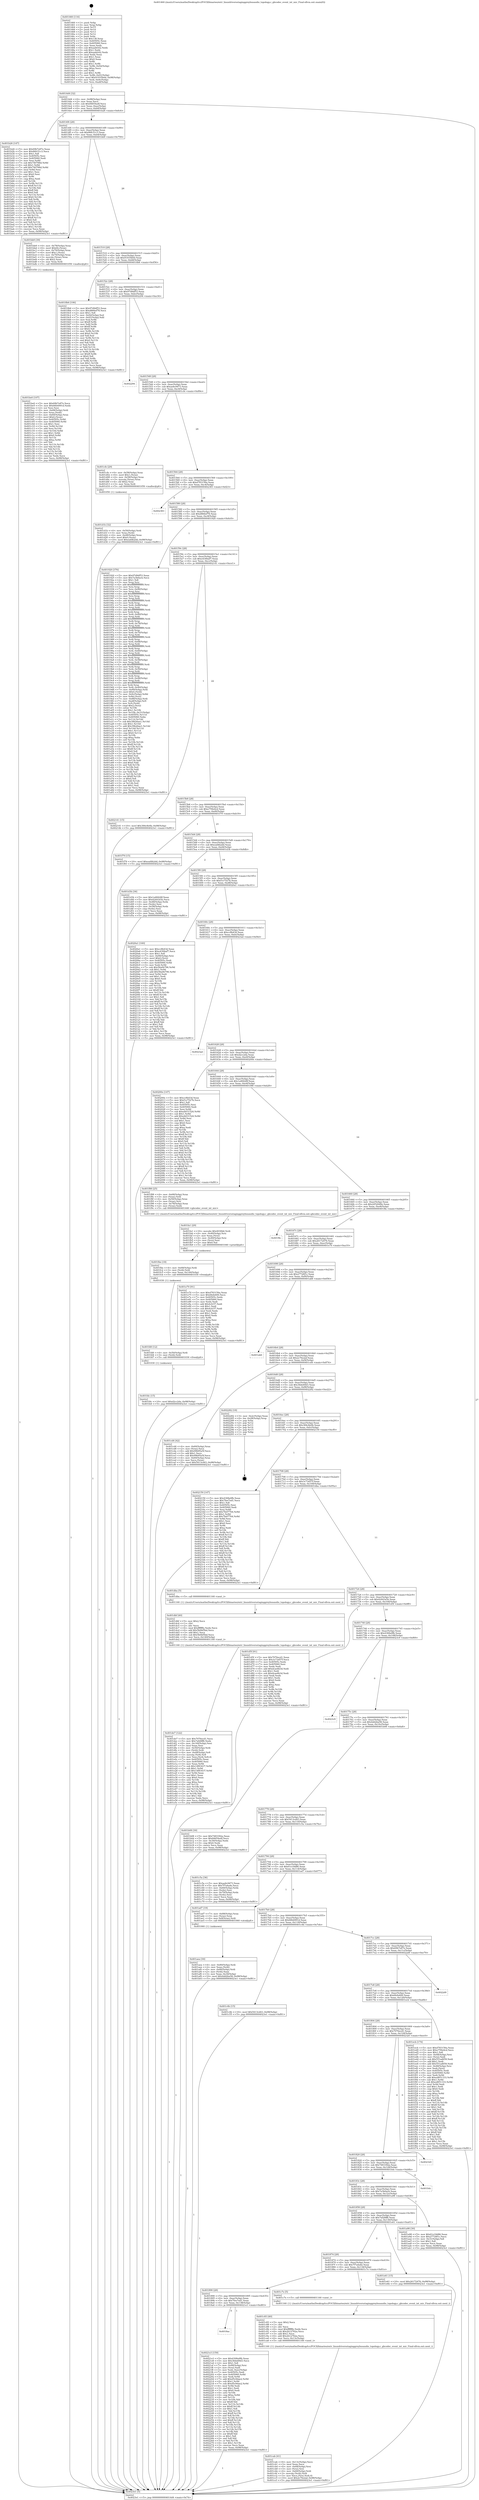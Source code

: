 digraph "0x401460" {
  label = "0x401460 (/mnt/c/Users/mathe/Desktop/tcc/POCII/binaries/extr_linuxdriversstaginggreybusaudio_topology.c_gbcodec_event_int_mic_Final-ollvm.out::main(0))"
  labelloc = "t"
  node[shape=record]

  Entry [label="",width=0.3,height=0.3,shape=circle,fillcolor=black,style=filled]
  "0x4014d4" [label="{
     0x4014d4 [32]\l
     | [instrs]\l
     &nbsp;&nbsp;0x4014d4 \<+6\>: mov -0x98(%rbp),%eax\l
     &nbsp;&nbsp;0x4014da \<+2\>: mov %eax,%ecx\l
     &nbsp;&nbsp;0x4014dc \<+6\>: sub $0x84654a4f,%ecx\l
     &nbsp;&nbsp;0x4014e2 \<+6\>: mov %eax,-0xac(%rbp)\l
     &nbsp;&nbsp;0x4014e8 \<+6\>: mov %ecx,-0xb0(%rbp)\l
     &nbsp;&nbsp;0x4014ee \<+6\>: je 0000000000401b26 \<main+0x6c6\>\l
  }"]
  "0x401b26" [label="{
     0x401b26 [147]\l
     | [instrs]\l
     &nbsp;&nbsp;0x401b26 \<+5\>: mov $0x69b7e87e,%eax\l
     &nbsp;&nbsp;0x401b2b \<+5\>: mov $0x86fc51c3,%ecx\l
     &nbsp;&nbsp;0x401b30 \<+2\>: mov $0x1,%dl\l
     &nbsp;&nbsp;0x401b32 \<+7\>: mov 0x40505c,%esi\l
     &nbsp;&nbsp;0x401b39 \<+7\>: mov 0x405060,%edi\l
     &nbsp;&nbsp;0x401b40 \<+3\>: mov %esi,%r8d\l
     &nbsp;&nbsp;0x401b43 \<+7\>: sub $0x740788d,%r8d\l
     &nbsp;&nbsp;0x401b4a \<+4\>: sub $0x1,%r8d\l
     &nbsp;&nbsp;0x401b4e \<+7\>: add $0x740788d,%r8d\l
     &nbsp;&nbsp;0x401b55 \<+4\>: imul %r8d,%esi\l
     &nbsp;&nbsp;0x401b59 \<+3\>: and $0x1,%esi\l
     &nbsp;&nbsp;0x401b5c \<+3\>: cmp $0x0,%esi\l
     &nbsp;&nbsp;0x401b5f \<+4\>: sete %r9b\l
     &nbsp;&nbsp;0x401b63 \<+3\>: cmp $0xa,%edi\l
     &nbsp;&nbsp;0x401b66 \<+4\>: setl %r10b\l
     &nbsp;&nbsp;0x401b6a \<+3\>: mov %r9b,%r11b\l
     &nbsp;&nbsp;0x401b6d \<+4\>: xor $0xff,%r11b\l
     &nbsp;&nbsp;0x401b71 \<+3\>: mov %r10b,%bl\l
     &nbsp;&nbsp;0x401b74 \<+3\>: xor $0xff,%bl\l
     &nbsp;&nbsp;0x401b77 \<+3\>: xor $0x0,%dl\l
     &nbsp;&nbsp;0x401b7a \<+3\>: mov %r11b,%r14b\l
     &nbsp;&nbsp;0x401b7d \<+4\>: and $0x0,%r14b\l
     &nbsp;&nbsp;0x401b81 \<+3\>: and %dl,%r9b\l
     &nbsp;&nbsp;0x401b84 \<+3\>: mov %bl,%r15b\l
     &nbsp;&nbsp;0x401b87 \<+4\>: and $0x0,%r15b\l
     &nbsp;&nbsp;0x401b8b \<+3\>: and %dl,%r10b\l
     &nbsp;&nbsp;0x401b8e \<+3\>: or %r9b,%r14b\l
     &nbsp;&nbsp;0x401b91 \<+3\>: or %r10b,%r15b\l
     &nbsp;&nbsp;0x401b94 \<+3\>: xor %r15b,%r14b\l
     &nbsp;&nbsp;0x401b97 \<+3\>: or %bl,%r11b\l
     &nbsp;&nbsp;0x401b9a \<+4\>: xor $0xff,%r11b\l
     &nbsp;&nbsp;0x401b9e \<+3\>: or $0x0,%dl\l
     &nbsp;&nbsp;0x401ba1 \<+3\>: and %dl,%r11b\l
     &nbsp;&nbsp;0x401ba4 \<+3\>: or %r11b,%r14b\l
     &nbsp;&nbsp;0x401ba7 \<+4\>: test $0x1,%r14b\l
     &nbsp;&nbsp;0x401bab \<+3\>: cmovne %ecx,%eax\l
     &nbsp;&nbsp;0x401bae \<+6\>: mov %eax,-0x98(%rbp)\l
     &nbsp;&nbsp;0x401bb4 \<+5\>: jmp 00000000004023e1 \<main+0xf81\>\l
  }"]
  "0x4014f4" [label="{
     0x4014f4 [28]\l
     | [instrs]\l
     &nbsp;&nbsp;0x4014f4 \<+5\>: jmp 00000000004014f9 \<main+0x99\>\l
     &nbsp;&nbsp;0x4014f9 \<+6\>: mov -0xac(%rbp),%eax\l
     &nbsp;&nbsp;0x4014ff \<+5\>: sub $0x86fc51c3,%eax\l
     &nbsp;&nbsp;0x401504 \<+6\>: mov %eax,-0xb4(%rbp)\l
     &nbsp;&nbsp;0x40150a \<+6\>: je 0000000000401bb9 \<main+0x759\>\l
  }"]
  Exit [label="",width=0.3,height=0.3,shape=circle,fillcolor=black,style=filled,peripheries=2]
  "0x401bb9" [label="{
     0x401bb9 [39]\l
     | [instrs]\l
     &nbsp;&nbsp;0x401bb9 \<+4\>: mov -0x78(%rbp),%rax\l
     &nbsp;&nbsp;0x401bbd \<+6\>: movl $0x64,(%rax)\l
     &nbsp;&nbsp;0x401bc3 \<+4\>: mov -0x70(%rbp),%rax\l
     &nbsp;&nbsp;0x401bc7 \<+6\>: movl $0x1,(%rax)\l
     &nbsp;&nbsp;0x401bcd \<+4\>: mov -0x70(%rbp),%rax\l
     &nbsp;&nbsp;0x401bd1 \<+3\>: movslq (%rax),%rax\l
     &nbsp;&nbsp;0x401bd4 \<+4\>: shl $0x2,%rax\l
     &nbsp;&nbsp;0x401bd8 \<+3\>: mov %rax,%rdi\l
     &nbsp;&nbsp;0x401bdb \<+5\>: call 0000000000401050 \<malloc@plt\>\l
     | [calls]\l
     &nbsp;&nbsp;0x401050 \{1\} (unknown)\l
  }"]
  "0x401510" [label="{
     0x401510 [28]\l
     | [instrs]\l
     &nbsp;&nbsp;0x401510 \<+5\>: jmp 0000000000401515 \<main+0xb5\>\l
     &nbsp;&nbsp;0x401515 \<+6\>: mov -0xac(%rbp),%eax\l
     &nbsp;&nbsp;0x40151b \<+5\>: sub $0x91935b0d,%eax\l
     &nbsp;&nbsp;0x401520 \<+6\>: mov %eax,-0xb8(%rbp)\l
     &nbsp;&nbsp;0x401526 \<+6\>: je 00000000004018b6 \<main+0x456\>\l
  }"]
  "0x4018ac" [label="{
     0x4018ac\l
  }", style=dashed]
  "0x4018b6" [label="{
     0x4018b6 [106]\l
     | [instrs]\l
     &nbsp;&nbsp;0x4018b6 \<+5\>: mov $0x97d9df53,%eax\l
     &nbsp;&nbsp;0x4018bb \<+5\>: mov $0xd866ef78,%ecx\l
     &nbsp;&nbsp;0x4018c0 \<+2\>: mov $0x1,%dl\l
     &nbsp;&nbsp;0x4018c2 \<+7\>: mov -0x92(%rbp),%sil\l
     &nbsp;&nbsp;0x4018c9 \<+7\>: mov -0x91(%rbp),%dil\l
     &nbsp;&nbsp;0x4018d0 \<+3\>: mov %sil,%r8b\l
     &nbsp;&nbsp;0x4018d3 \<+4\>: xor $0xff,%r8b\l
     &nbsp;&nbsp;0x4018d7 \<+3\>: mov %dil,%r9b\l
     &nbsp;&nbsp;0x4018da \<+4\>: xor $0xff,%r9b\l
     &nbsp;&nbsp;0x4018de \<+3\>: xor $0x0,%dl\l
     &nbsp;&nbsp;0x4018e1 \<+3\>: mov %r8b,%r10b\l
     &nbsp;&nbsp;0x4018e4 \<+4\>: and $0x0,%r10b\l
     &nbsp;&nbsp;0x4018e8 \<+3\>: and %dl,%sil\l
     &nbsp;&nbsp;0x4018eb \<+3\>: mov %r9b,%r11b\l
     &nbsp;&nbsp;0x4018ee \<+4\>: and $0x0,%r11b\l
     &nbsp;&nbsp;0x4018f2 \<+3\>: and %dl,%dil\l
     &nbsp;&nbsp;0x4018f5 \<+3\>: or %sil,%r10b\l
     &nbsp;&nbsp;0x4018f8 \<+3\>: or %dil,%r11b\l
     &nbsp;&nbsp;0x4018fb \<+3\>: xor %r11b,%r10b\l
     &nbsp;&nbsp;0x4018fe \<+3\>: or %r9b,%r8b\l
     &nbsp;&nbsp;0x401901 \<+4\>: xor $0xff,%r8b\l
     &nbsp;&nbsp;0x401905 \<+3\>: or $0x0,%dl\l
     &nbsp;&nbsp;0x401908 \<+3\>: and %dl,%r8b\l
     &nbsp;&nbsp;0x40190b \<+3\>: or %r8b,%r10b\l
     &nbsp;&nbsp;0x40190e \<+4\>: test $0x1,%r10b\l
     &nbsp;&nbsp;0x401912 \<+3\>: cmovne %ecx,%eax\l
     &nbsp;&nbsp;0x401915 \<+6\>: mov %eax,-0x98(%rbp)\l
     &nbsp;&nbsp;0x40191b \<+5\>: jmp 00000000004023e1 \<main+0xf81\>\l
  }"]
  "0x40152c" [label="{
     0x40152c [28]\l
     | [instrs]\l
     &nbsp;&nbsp;0x40152c \<+5\>: jmp 0000000000401531 \<main+0xd1\>\l
     &nbsp;&nbsp;0x401531 \<+6\>: mov -0xac(%rbp),%eax\l
     &nbsp;&nbsp;0x401537 \<+5\>: sub $0x97d9df53,%eax\l
     &nbsp;&nbsp;0x40153c \<+6\>: mov %eax,-0xbc(%rbp)\l
     &nbsp;&nbsp;0x401542 \<+6\>: je 0000000000402294 \<main+0xe34\>\l
  }"]
  "0x4023e1" [label="{
     0x4023e1 [5]\l
     | [instrs]\l
     &nbsp;&nbsp;0x4023e1 \<+5\>: jmp 00000000004014d4 \<main+0x74\>\l
  }"]
  "0x401460" [label="{
     0x401460 [116]\l
     | [instrs]\l
     &nbsp;&nbsp;0x401460 \<+1\>: push %rbp\l
     &nbsp;&nbsp;0x401461 \<+3\>: mov %rsp,%rbp\l
     &nbsp;&nbsp;0x401464 \<+2\>: push %r15\l
     &nbsp;&nbsp;0x401466 \<+2\>: push %r14\l
     &nbsp;&nbsp;0x401468 \<+2\>: push %r13\l
     &nbsp;&nbsp;0x40146a \<+2\>: push %r12\l
     &nbsp;&nbsp;0x40146c \<+1\>: push %rbx\l
     &nbsp;&nbsp;0x40146d \<+7\>: sub $0x138,%rsp\l
     &nbsp;&nbsp;0x401474 \<+7\>: mov 0x40505c,%eax\l
     &nbsp;&nbsp;0x40147b \<+7\>: mov 0x405060,%ecx\l
     &nbsp;&nbsp;0x401482 \<+2\>: mov %eax,%edx\l
     &nbsp;&nbsp;0x401484 \<+6\>: sub $0xaabfc62,%edx\l
     &nbsp;&nbsp;0x40148a \<+3\>: sub $0x1,%edx\l
     &nbsp;&nbsp;0x40148d \<+6\>: add $0xaabfc62,%edx\l
     &nbsp;&nbsp;0x401493 \<+3\>: imul %edx,%eax\l
     &nbsp;&nbsp;0x401496 \<+3\>: and $0x1,%eax\l
     &nbsp;&nbsp;0x401499 \<+3\>: cmp $0x0,%eax\l
     &nbsp;&nbsp;0x40149c \<+4\>: sete %r8b\l
     &nbsp;&nbsp;0x4014a0 \<+4\>: and $0x1,%r8b\l
     &nbsp;&nbsp;0x4014a4 \<+7\>: mov %r8b,-0x92(%rbp)\l
     &nbsp;&nbsp;0x4014ab \<+3\>: cmp $0xa,%ecx\l
     &nbsp;&nbsp;0x4014ae \<+4\>: setl %r8b\l
     &nbsp;&nbsp;0x4014b2 \<+4\>: and $0x1,%r8b\l
     &nbsp;&nbsp;0x4014b6 \<+7\>: mov %r8b,-0x91(%rbp)\l
     &nbsp;&nbsp;0x4014bd \<+10\>: movl $0x91935b0d,-0x98(%rbp)\l
     &nbsp;&nbsp;0x4014c7 \<+6\>: mov %edi,-0x9c(%rbp)\l
     &nbsp;&nbsp;0x4014cd \<+7\>: mov %rsi,-0xa8(%rbp)\l
  }"]
  "0x4021e3" [label="{
     0x4021e3 [159]\l
     | [instrs]\l
     &nbsp;&nbsp;0x4021e3 \<+5\>: mov $0x4308a9fb,%eax\l
     &nbsp;&nbsp;0x4021e8 \<+5\>: mov $0x36de69d3,%ecx\l
     &nbsp;&nbsp;0x4021ed \<+2\>: mov $0x1,%dl\l
     &nbsp;&nbsp;0x4021ef \<+7\>: mov -0x90(%rbp),%rsi\l
     &nbsp;&nbsp;0x4021f6 \<+2\>: mov (%rsi),%edi\l
     &nbsp;&nbsp;0x4021f8 \<+3\>: mov %edi,-0x2c(%rbp)\l
     &nbsp;&nbsp;0x4021fb \<+7\>: mov 0x40505c,%edi\l
     &nbsp;&nbsp;0x402202 \<+8\>: mov 0x405060,%r8d\l
     &nbsp;&nbsp;0x40220a \<+3\>: mov %edi,%r9d\l
     &nbsp;&nbsp;0x40220d \<+7\>: add $0xd5c9dae2,%r9d\l
     &nbsp;&nbsp;0x402214 \<+4\>: sub $0x1,%r9d\l
     &nbsp;&nbsp;0x402218 \<+7\>: sub $0xd5c9dae2,%r9d\l
     &nbsp;&nbsp;0x40221f \<+4\>: imul %r9d,%edi\l
     &nbsp;&nbsp;0x402223 \<+3\>: and $0x1,%edi\l
     &nbsp;&nbsp;0x402226 \<+3\>: cmp $0x0,%edi\l
     &nbsp;&nbsp;0x402229 \<+4\>: sete %r10b\l
     &nbsp;&nbsp;0x40222d \<+4\>: cmp $0xa,%r8d\l
     &nbsp;&nbsp;0x402231 \<+4\>: setl %r11b\l
     &nbsp;&nbsp;0x402235 \<+3\>: mov %r10b,%bl\l
     &nbsp;&nbsp;0x402238 \<+3\>: xor $0xff,%bl\l
     &nbsp;&nbsp;0x40223b \<+3\>: mov %r11b,%r14b\l
     &nbsp;&nbsp;0x40223e \<+4\>: xor $0xff,%r14b\l
     &nbsp;&nbsp;0x402242 \<+3\>: xor $0x1,%dl\l
     &nbsp;&nbsp;0x402245 \<+3\>: mov %bl,%r15b\l
     &nbsp;&nbsp;0x402248 \<+4\>: and $0xff,%r15b\l
     &nbsp;&nbsp;0x40224c \<+3\>: and %dl,%r10b\l
     &nbsp;&nbsp;0x40224f \<+3\>: mov %r14b,%r12b\l
     &nbsp;&nbsp;0x402252 \<+4\>: and $0xff,%r12b\l
     &nbsp;&nbsp;0x402256 \<+3\>: and %dl,%r11b\l
     &nbsp;&nbsp;0x402259 \<+3\>: or %r10b,%r15b\l
     &nbsp;&nbsp;0x40225c \<+3\>: or %r11b,%r12b\l
     &nbsp;&nbsp;0x40225f \<+3\>: xor %r12b,%r15b\l
     &nbsp;&nbsp;0x402262 \<+3\>: or %r14b,%bl\l
     &nbsp;&nbsp;0x402265 \<+3\>: xor $0xff,%bl\l
     &nbsp;&nbsp;0x402268 \<+3\>: or $0x1,%dl\l
     &nbsp;&nbsp;0x40226b \<+2\>: and %dl,%bl\l
     &nbsp;&nbsp;0x40226d \<+3\>: or %bl,%r15b\l
     &nbsp;&nbsp;0x402270 \<+4\>: test $0x1,%r15b\l
     &nbsp;&nbsp;0x402274 \<+3\>: cmovne %ecx,%eax\l
     &nbsp;&nbsp;0x402277 \<+6\>: mov %eax,-0x98(%rbp)\l
     &nbsp;&nbsp;0x40227d \<+5\>: jmp 00000000004023e1 \<main+0xf81\>\l
  }"]
  "0x402294" [label="{
     0x402294\l
  }", style=dashed]
  "0x401548" [label="{
     0x401548 [28]\l
     | [instrs]\l
     &nbsp;&nbsp;0x401548 \<+5\>: jmp 000000000040154d \<main+0xed\>\l
     &nbsp;&nbsp;0x40154d \<+6\>: mov -0xac(%rbp),%eax\l
     &nbsp;&nbsp;0x401553 \<+5\>: sub $0xae6c9473,%eax\l
     &nbsp;&nbsp;0x401558 \<+6\>: mov %eax,-0xc0(%rbp)\l
     &nbsp;&nbsp;0x40155e \<+6\>: je 0000000000401cfe \<main+0x89e\>\l
  }"]
  "0x401fdc" [label="{
     0x401fdc [15]\l
     | [instrs]\l
     &nbsp;&nbsp;0x401fdc \<+10\>: movl $0xd2cc2da,-0x98(%rbp)\l
     &nbsp;&nbsp;0x401fe6 \<+5\>: jmp 00000000004023e1 \<main+0xf81\>\l
  }"]
  "0x401cfe" [label="{
     0x401cfe [29]\l
     | [instrs]\l
     &nbsp;&nbsp;0x401cfe \<+4\>: mov -0x58(%rbp),%rax\l
     &nbsp;&nbsp;0x401d02 \<+6\>: movl $0x1,(%rax)\l
     &nbsp;&nbsp;0x401d08 \<+4\>: mov -0x58(%rbp),%rax\l
     &nbsp;&nbsp;0x401d0c \<+3\>: movslq (%rax),%rax\l
     &nbsp;&nbsp;0x401d0f \<+4\>: shl $0x2,%rax\l
     &nbsp;&nbsp;0x401d13 \<+3\>: mov %rax,%rdi\l
     &nbsp;&nbsp;0x401d16 \<+5\>: call 0000000000401050 \<malloc@plt\>\l
     | [calls]\l
     &nbsp;&nbsp;0x401050 \{1\} (unknown)\l
  }"]
  "0x401564" [label="{
     0x401564 [28]\l
     | [instrs]\l
     &nbsp;&nbsp;0x401564 \<+5\>: jmp 0000000000401569 \<main+0x109\>\l
     &nbsp;&nbsp;0x401569 \<+6\>: mov -0xac(%rbp),%eax\l
     &nbsp;&nbsp;0x40156f \<+5\>: sub $0xd783156a,%eax\l
     &nbsp;&nbsp;0x401574 \<+6\>: mov %eax,-0xc4(%rbp)\l
     &nbsp;&nbsp;0x40157a \<+6\>: je 0000000000402383 \<main+0xf23\>\l
  }"]
  "0x401fd0" [label="{
     0x401fd0 [12]\l
     | [instrs]\l
     &nbsp;&nbsp;0x401fd0 \<+4\>: mov -0x50(%rbp),%rdi\l
     &nbsp;&nbsp;0x401fd4 \<+3\>: mov (%rdi),%rdi\l
     &nbsp;&nbsp;0x401fd7 \<+5\>: call 0000000000401030 \<free@plt\>\l
     | [calls]\l
     &nbsp;&nbsp;0x401030 \{1\} (unknown)\l
  }"]
  "0x402383" [label="{
     0x402383\l
  }", style=dashed]
  "0x401580" [label="{
     0x401580 [28]\l
     | [instrs]\l
     &nbsp;&nbsp;0x401580 \<+5\>: jmp 0000000000401585 \<main+0x125\>\l
     &nbsp;&nbsp;0x401585 \<+6\>: mov -0xac(%rbp),%eax\l
     &nbsp;&nbsp;0x40158b \<+5\>: sub $0xd866ef78,%eax\l
     &nbsp;&nbsp;0x401590 \<+6\>: mov %eax,-0xc8(%rbp)\l
     &nbsp;&nbsp;0x401596 \<+6\>: je 0000000000401920 \<main+0x4c0\>\l
  }"]
  "0x401fbe" [label="{
     0x401fbe [18]\l
     | [instrs]\l
     &nbsp;&nbsp;0x401fbe \<+4\>: mov -0x68(%rbp),%rdi\l
     &nbsp;&nbsp;0x401fc2 \<+3\>: mov (%rdi),%rdi\l
     &nbsp;&nbsp;0x401fc5 \<+6\>: mov %eax,-0x144(%rbp)\l
     &nbsp;&nbsp;0x401fcb \<+5\>: call 0000000000401030 \<free@plt\>\l
     | [calls]\l
     &nbsp;&nbsp;0x401030 \{1\} (unknown)\l
  }"]
  "0x401920" [label="{
     0x401920 [376]\l
     | [instrs]\l
     &nbsp;&nbsp;0x401920 \<+5\>: mov $0x97d9df53,%eax\l
     &nbsp;&nbsp;0x401925 \<+5\>: mov $0x7a3b0acb,%ecx\l
     &nbsp;&nbsp;0x40192a \<+2\>: mov $0x1,%dl\l
     &nbsp;&nbsp;0x40192c \<+3\>: mov %rsp,%rsi\l
     &nbsp;&nbsp;0x40192f \<+4\>: add $0xfffffffffffffff0,%rsi\l
     &nbsp;&nbsp;0x401933 \<+3\>: mov %rsi,%rsp\l
     &nbsp;&nbsp;0x401936 \<+7\>: mov %rsi,-0x90(%rbp)\l
     &nbsp;&nbsp;0x40193d \<+3\>: mov %rsp,%rsi\l
     &nbsp;&nbsp;0x401940 \<+4\>: add $0xfffffffffffffff0,%rsi\l
     &nbsp;&nbsp;0x401944 \<+3\>: mov %rsi,%rsp\l
     &nbsp;&nbsp;0x401947 \<+3\>: mov %rsp,%rdi\l
     &nbsp;&nbsp;0x40194a \<+4\>: add $0xfffffffffffffff0,%rdi\l
     &nbsp;&nbsp;0x40194e \<+3\>: mov %rdi,%rsp\l
     &nbsp;&nbsp;0x401951 \<+7\>: mov %rdi,-0x88(%rbp)\l
     &nbsp;&nbsp;0x401958 \<+3\>: mov %rsp,%rdi\l
     &nbsp;&nbsp;0x40195b \<+4\>: add $0xfffffffffffffff0,%rdi\l
     &nbsp;&nbsp;0x40195f \<+3\>: mov %rdi,%rsp\l
     &nbsp;&nbsp;0x401962 \<+4\>: mov %rdi,-0x80(%rbp)\l
     &nbsp;&nbsp;0x401966 \<+3\>: mov %rsp,%rdi\l
     &nbsp;&nbsp;0x401969 \<+4\>: add $0xfffffffffffffff0,%rdi\l
     &nbsp;&nbsp;0x40196d \<+3\>: mov %rdi,%rsp\l
     &nbsp;&nbsp;0x401970 \<+4\>: mov %rdi,-0x78(%rbp)\l
     &nbsp;&nbsp;0x401974 \<+3\>: mov %rsp,%rdi\l
     &nbsp;&nbsp;0x401977 \<+4\>: add $0xfffffffffffffff0,%rdi\l
     &nbsp;&nbsp;0x40197b \<+3\>: mov %rdi,%rsp\l
     &nbsp;&nbsp;0x40197e \<+4\>: mov %rdi,-0x70(%rbp)\l
     &nbsp;&nbsp;0x401982 \<+3\>: mov %rsp,%rdi\l
     &nbsp;&nbsp;0x401985 \<+4\>: add $0xfffffffffffffff0,%rdi\l
     &nbsp;&nbsp;0x401989 \<+3\>: mov %rdi,%rsp\l
     &nbsp;&nbsp;0x40198c \<+4\>: mov %rdi,-0x68(%rbp)\l
     &nbsp;&nbsp;0x401990 \<+3\>: mov %rsp,%rdi\l
     &nbsp;&nbsp;0x401993 \<+4\>: add $0xfffffffffffffff0,%rdi\l
     &nbsp;&nbsp;0x401997 \<+3\>: mov %rdi,%rsp\l
     &nbsp;&nbsp;0x40199a \<+4\>: mov %rdi,-0x60(%rbp)\l
     &nbsp;&nbsp;0x40199e \<+3\>: mov %rsp,%rdi\l
     &nbsp;&nbsp;0x4019a1 \<+4\>: add $0xfffffffffffffff0,%rdi\l
     &nbsp;&nbsp;0x4019a5 \<+3\>: mov %rdi,%rsp\l
     &nbsp;&nbsp;0x4019a8 \<+4\>: mov %rdi,-0x58(%rbp)\l
     &nbsp;&nbsp;0x4019ac \<+3\>: mov %rsp,%rdi\l
     &nbsp;&nbsp;0x4019af \<+4\>: add $0xfffffffffffffff0,%rdi\l
     &nbsp;&nbsp;0x4019b3 \<+3\>: mov %rdi,%rsp\l
     &nbsp;&nbsp;0x4019b6 \<+4\>: mov %rdi,-0x50(%rbp)\l
     &nbsp;&nbsp;0x4019ba \<+3\>: mov %rsp,%rdi\l
     &nbsp;&nbsp;0x4019bd \<+4\>: add $0xfffffffffffffff0,%rdi\l
     &nbsp;&nbsp;0x4019c1 \<+3\>: mov %rdi,%rsp\l
     &nbsp;&nbsp;0x4019c4 \<+4\>: mov %rdi,-0x48(%rbp)\l
     &nbsp;&nbsp;0x4019c8 \<+3\>: mov %rsp,%rdi\l
     &nbsp;&nbsp;0x4019cb \<+4\>: add $0xfffffffffffffff0,%rdi\l
     &nbsp;&nbsp;0x4019cf \<+3\>: mov %rdi,%rsp\l
     &nbsp;&nbsp;0x4019d2 \<+4\>: mov %rdi,-0x40(%rbp)\l
     &nbsp;&nbsp;0x4019d6 \<+7\>: mov -0x90(%rbp),%rdi\l
     &nbsp;&nbsp;0x4019dd \<+6\>: movl $0x0,(%rdi)\l
     &nbsp;&nbsp;0x4019e3 \<+7\>: mov -0x9c(%rbp),%r8d\l
     &nbsp;&nbsp;0x4019ea \<+3\>: mov %r8d,(%rsi)\l
     &nbsp;&nbsp;0x4019ed \<+7\>: mov -0x88(%rbp),%rdi\l
     &nbsp;&nbsp;0x4019f4 \<+7\>: mov -0xa8(%rbp),%r9\l
     &nbsp;&nbsp;0x4019fb \<+3\>: mov %r9,(%rdi)\l
     &nbsp;&nbsp;0x4019fe \<+3\>: cmpl $0x2,(%rsi)\l
     &nbsp;&nbsp;0x401a01 \<+4\>: setne %r10b\l
     &nbsp;&nbsp;0x401a05 \<+4\>: and $0x1,%r10b\l
     &nbsp;&nbsp;0x401a09 \<+4\>: mov %r10b,-0x31(%rbp)\l
     &nbsp;&nbsp;0x401a0d \<+8\>: mov 0x40505c,%r11d\l
     &nbsp;&nbsp;0x401a15 \<+7\>: mov 0x405060,%ebx\l
     &nbsp;&nbsp;0x401a1c \<+3\>: mov %r11d,%r14d\l
     &nbsp;&nbsp;0x401a1f \<+7\>: sub $0x39b26ae1,%r14d\l
     &nbsp;&nbsp;0x401a26 \<+4\>: sub $0x1,%r14d\l
     &nbsp;&nbsp;0x401a2a \<+7\>: add $0x39b26ae1,%r14d\l
     &nbsp;&nbsp;0x401a31 \<+4\>: imul %r14d,%r11d\l
     &nbsp;&nbsp;0x401a35 \<+4\>: and $0x1,%r11d\l
     &nbsp;&nbsp;0x401a39 \<+4\>: cmp $0x0,%r11d\l
     &nbsp;&nbsp;0x401a3d \<+4\>: sete %r10b\l
     &nbsp;&nbsp;0x401a41 \<+3\>: cmp $0xa,%ebx\l
     &nbsp;&nbsp;0x401a44 \<+4\>: setl %r15b\l
     &nbsp;&nbsp;0x401a48 \<+3\>: mov %r10b,%r12b\l
     &nbsp;&nbsp;0x401a4b \<+4\>: xor $0xff,%r12b\l
     &nbsp;&nbsp;0x401a4f \<+3\>: mov %r15b,%r13b\l
     &nbsp;&nbsp;0x401a52 \<+4\>: xor $0xff,%r13b\l
     &nbsp;&nbsp;0x401a56 \<+3\>: xor $0x0,%dl\l
     &nbsp;&nbsp;0x401a59 \<+3\>: mov %r12b,%sil\l
     &nbsp;&nbsp;0x401a5c \<+4\>: and $0x0,%sil\l
     &nbsp;&nbsp;0x401a60 \<+3\>: and %dl,%r10b\l
     &nbsp;&nbsp;0x401a63 \<+3\>: mov %r13b,%dil\l
     &nbsp;&nbsp;0x401a66 \<+4\>: and $0x0,%dil\l
     &nbsp;&nbsp;0x401a6a \<+3\>: and %dl,%r15b\l
     &nbsp;&nbsp;0x401a6d \<+3\>: or %r10b,%sil\l
     &nbsp;&nbsp;0x401a70 \<+3\>: or %r15b,%dil\l
     &nbsp;&nbsp;0x401a73 \<+3\>: xor %dil,%sil\l
     &nbsp;&nbsp;0x401a76 \<+3\>: or %r13b,%r12b\l
     &nbsp;&nbsp;0x401a79 \<+4\>: xor $0xff,%r12b\l
     &nbsp;&nbsp;0x401a7d \<+3\>: or $0x0,%dl\l
     &nbsp;&nbsp;0x401a80 \<+3\>: and %dl,%r12b\l
     &nbsp;&nbsp;0x401a83 \<+3\>: or %r12b,%sil\l
     &nbsp;&nbsp;0x401a86 \<+4\>: test $0x1,%sil\l
     &nbsp;&nbsp;0x401a8a \<+3\>: cmovne %ecx,%eax\l
     &nbsp;&nbsp;0x401a8d \<+6\>: mov %eax,-0x98(%rbp)\l
     &nbsp;&nbsp;0x401a93 \<+5\>: jmp 00000000004023e1 \<main+0xf81\>\l
  }"]
  "0x40159c" [label="{
     0x40159c [28]\l
     | [instrs]\l
     &nbsp;&nbsp;0x40159c \<+5\>: jmp 00000000004015a1 \<main+0x141\>\l
     &nbsp;&nbsp;0x4015a1 \<+6\>: mov -0xac(%rbp),%eax\l
     &nbsp;&nbsp;0x4015a7 \<+5\>: sub $0xe430baf7,%eax\l
     &nbsp;&nbsp;0x4015ac \<+6\>: mov %eax,-0xcc(%rbp)\l
     &nbsp;&nbsp;0x4015b2 \<+6\>: je 0000000000402141 \<main+0xce1\>\l
  }"]
  "0x401fa1" [label="{
     0x401fa1 [29]\l
     | [instrs]\l
     &nbsp;&nbsp;0x401fa1 \<+10\>: movabs $0x4030b6,%rdi\l
     &nbsp;&nbsp;0x401fab \<+4\>: mov -0x40(%rbp),%rsi\l
     &nbsp;&nbsp;0x401faf \<+2\>: mov %eax,(%rsi)\l
     &nbsp;&nbsp;0x401fb1 \<+4\>: mov -0x40(%rbp),%rsi\l
     &nbsp;&nbsp;0x401fb5 \<+2\>: mov (%rsi),%esi\l
     &nbsp;&nbsp;0x401fb7 \<+2\>: mov $0x0,%al\l
     &nbsp;&nbsp;0x401fb9 \<+5\>: call 0000000000401040 \<printf@plt\>\l
     | [calls]\l
     &nbsp;&nbsp;0x401040 \{1\} (unknown)\l
  }"]
  "0x401de7" [label="{
     0x401de7 [122]\l
     | [instrs]\l
     &nbsp;&nbsp;0x401de7 \<+5\>: mov $0x7076ecd1,%ecx\l
     &nbsp;&nbsp;0x401dec \<+5\>: mov $0x7af28ff6,%edx\l
     &nbsp;&nbsp;0x401df1 \<+6\>: mov -0x140(%rbp),%esi\l
     &nbsp;&nbsp;0x401df7 \<+3\>: imul %eax,%esi\l
     &nbsp;&nbsp;0x401dfa \<+4\>: mov -0x50(%rbp),%rdi\l
     &nbsp;&nbsp;0x401dfe \<+3\>: mov (%rdi),%rdi\l
     &nbsp;&nbsp;0x401e01 \<+4\>: mov -0x48(%rbp),%r8\l
     &nbsp;&nbsp;0x401e05 \<+3\>: movslq (%r8),%r8\l
     &nbsp;&nbsp;0x401e08 \<+4\>: mov %esi,(%rdi,%r8,4)\l
     &nbsp;&nbsp;0x401e0c \<+7\>: mov 0x40505c,%eax\l
     &nbsp;&nbsp;0x401e13 \<+7\>: mov 0x405060,%esi\l
     &nbsp;&nbsp;0x401e1a \<+3\>: mov %eax,%r9d\l
     &nbsp;&nbsp;0x401e1d \<+7\>: sub $0x14f83437,%r9d\l
     &nbsp;&nbsp;0x401e24 \<+4\>: sub $0x1,%r9d\l
     &nbsp;&nbsp;0x401e28 \<+7\>: add $0x14f83437,%r9d\l
     &nbsp;&nbsp;0x401e2f \<+4\>: imul %r9d,%eax\l
     &nbsp;&nbsp;0x401e33 \<+3\>: and $0x1,%eax\l
     &nbsp;&nbsp;0x401e36 \<+3\>: cmp $0x0,%eax\l
     &nbsp;&nbsp;0x401e39 \<+4\>: sete %r10b\l
     &nbsp;&nbsp;0x401e3d \<+3\>: cmp $0xa,%esi\l
     &nbsp;&nbsp;0x401e40 \<+4\>: setl %r11b\l
     &nbsp;&nbsp;0x401e44 \<+3\>: mov %r10b,%bl\l
     &nbsp;&nbsp;0x401e47 \<+3\>: and %r11b,%bl\l
     &nbsp;&nbsp;0x401e4a \<+3\>: xor %r11b,%r10b\l
     &nbsp;&nbsp;0x401e4d \<+3\>: or %r10b,%bl\l
     &nbsp;&nbsp;0x401e50 \<+3\>: test $0x1,%bl\l
     &nbsp;&nbsp;0x401e53 \<+3\>: cmovne %edx,%ecx\l
     &nbsp;&nbsp;0x401e56 \<+6\>: mov %ecx,-0x98(%rbp)\l
     &nbsp;&nbsp;0x401e5c \<+5\>: jmp 00000000004023e1 \<main+0xf81\>\l
  }"]
  "0x402141" [label="{
     0x402141 [15]\l
     | [instrs]\l
     &nbsp;&nbsp;0x402141 \<+10\>: movl $0x384c8e0b,-0x98(%rbp)\l
     &nbsp;&nbsp;0x40214b \<+5\>: jmp 00000000004023e1 \<main+0xf81\>\l
  }"]
  "0x4015b8" [label="{
     0x4015b8 [28]\l
     | [instrs]\l
     &nbsp;&nbsp;0x4015b8 \<+5\>: jmp 00000000004015bd \<main+0x15d\>\l
     &nbsp;&nbsp;0x4015bd \<+6\>: mov -0xac(%rbp),%eax\l
     &nbsp;&nbsp;0x4015c3 \<+5\>: sub $0xe759e4cd,%eax\l
     &nbsp;&nbsp;0x4015c8 \<+6\>: mov %eax,-0xd0(%rbp)\l
     &nbsp;&nbsp;0x4015ce \<+6\>: je 0000000000401f79 \<main+0xb19\>\l
  }"]
  "0x401dbf" [label="{
     0x401dbf [40]\l
     | [instrs]\l
     &nbsp;&nbsp;0x401dbf \<+5\>: mov $0x2,%ecx\l
     &nbsp;&nbsp;0x401dc4 \<+1\>: cltd\l
     &nbsp;&nbsp;0x401dc5 \<+2\>: idiv %ecx\l
     &nbsp;&nbsp;0x401dc7 \<+6\>: imul $0xfffffffe,%edx,%ecx\l
     &nbsp;&nbsp;0x401dcd \<+6\>: add $0x5b0bf5bd,%ecx\l
     &nbsp;&nbsp;0x401dd3 \<+3\>: add $0x1,%ecx\l
     &nbsp;&nbsp;0x401dd6 \<+6\>: sub $0x5b0bf5bd,%ecx\l
     &nbsp;&nbsp;0x401ddc \<+6\>: mov %ecx,-0x140(%rbp)\l
     &nbsp;&nbsp;0x401de2 \<+5\>: call 0000000000401160 \<next_i\>\l
     | [calls]\l
     &nbsp;&nbsp;0x401160 \{1\} (/mnt/c/Users/mathe/Desktop/tcc/POCII/binaries/extr_linuxdriversstaginggreybusaudio_topology.c_gbcodec_event_int_mic_Final-ollvm.out::next_i)\l
  }"]
  "0x401f79" [label="{
     0x401f79 [15]\l
     | [instrs]\l
     &nbsp;&nbsp;0x401f79 \<+10\>: movl $0xeafdb2dd,-0x98(%rbp)\l
     &nbsp;&nbsp;0x401f83 \<+5\>: jmp 00000000004023e1 \<main+0xf81\>\l
  }"]
  "0x4015d4" [label="{
     0x4015d4 [28]\l
     | [instrs]\l
     &nbsp;&nbsp;0x4015d4 \<+5\>: jmp 00000000004015d9 \<main+0x179\>\l
     &nbsp;&nbsp;0x4015d9 \<+6\>: mov -0xac(%rbp),%eax\l
     &nbsp;&nbsp;0x4015df \<+5\>: sub $0xeafdb2dd,%eax\l
     &nbsp;&nbsp;0x4015e4 \<+6\>: mov %eax,-0xd4(%rbp)\l
     &nbsp;&nbsp;0x4015ea \<+6\>: je 0000000000401d3b \<main+0x8db\>\l
  }"]
  "0x401d1b" [label="{
     0x401d1b [32]\l
     | [instrs]\l
     &nbsp;&nbsp;0x401d1b \<+4\>: mov -0x50(%rbp),%rdi\l
     &nbsp;&nbsp;0x401d1f \<+3\>: mov %rax,(%rdi)\l
     &nbsp;&nbsp;0x401d22 \<+4\>: mov -0x48(%rbp),%rax\l
     &nbsp;&nbsp;0x401d26 \<+6\>: movl $0x0,(%rax)\l
     &nbsp;&nbsp;0x401d2c \<+10\>: movl $0xeafdb2dd,-0x98(%rbp)\l
     &nbsp;&nbsp;0x401d36 \<+5\>: jmp 00000000004023e1 \<main+0xf81\>\l
  }"]
  "0x401d3b" [label="{
     0x401d3b [36]\l
     | [instrs]\l
     &nbsp;&nbsp;0x401d3b \<+5\>: mov $0x1a48428f,%eax\l
     &nbsp;&nbsp;0x401d40 \<+5\>: mov $0x42443e5e,%ecx\l
     &nbsp;&nbsp;0x401d45 \<+4\>: mov -0x48(%rbp),%rdx\l
     &nbsp;&nbsp;0x401d49 \<+2\>: mov (%rdx),%esi\l
     &nbsp;&nbsp;0x401d4b \<+4\>: mov -0x58(%rbp),%rdx\l
     &nbsp;&nbsp;0x401d4f \<+2\>: cmp (%rdx),%esi\l
     &nbsp;&nbsp;0x401d51 \<+3\>: cmovl %ecx,%eax\l
     &nbsp;&nbsp;0x401d54 \<+6\>: mov %eax,-0x98(%rbp)\l
     &nbsp;&nbsp;0x401d5a \<+5\>: jmp 00000000004023e1 \<main+0xf81\>\l
  }"]
  "0x4015f0" [label="{
     0x4015f0 [28]\l
     | [instrs]\l
     &nbsp;&nbsp;0x4015f0 \<+5\>: jmp 00000000004015f5 \<main+0x195\>\l
     &nbsp;&nbsp;0x4015f5 \<+6\>: mov -0xac(%rbp),%eax\l
     &nbsp;&nbsp;0x4015fb \<+5\>: sub $0xf1e7527b,%eax\l
     &nbsp;&nbsp;0x401600 \<+6\>: mov %eax,-0xd8(%rbp)\l
     &nbsp;&nbsp;0x401606 \<+6\>: je 00000000004020a1 \<main+0xc41\>\l
  }"]
  "0x401cab" [label="{
     0x401cab [41]\l
     | [instrs]\l
     &nbsp;&nbsp;0x401cab \<+6\>: mov -0x13c(%rbp),%ecx\l
     &nbsp;&nbsp;0x401cb1 \<+3\>: imul %eax,%ecx\l
     &nbsp;&nbsp;0x401cb4 \<+4\>: mov -0x68(%rbp),%rsi\l
     &nbsp;&nbsp;0x401cb8 \<+3\>: mov (%rsi),%rsi\l
     &nbsp;&nbsp;0x401cbb \<+4\>: mov -0x60(%rbp),%rdi\l
     &nbsp;&nbsp;0x401cbf \<+3\>: movslq (%rdi),%rdi\l
     &nbsp;&nbsp;0x401cc2 \<+3\>: mov %ecx,(%rsi,%rdi,4)\l
     &nbsp;&nbsp;0x401cc5 \<+10\>: movl $0x2c76e2af,-0x98(%rbp)\l
     &nbsp;&nbsp;0x401ccf \<+5\>: jmp 00000000004023e1 \<main+0xf81\>\l
  }"]
  "0x4020a1" [label="{
     0x4020a1 [160]\l
     | [instrs]\l
     &nbsp;&nbsp;0x4020a1 \<+5\>: mov $0xcc8b43d,%eax\l
     &nbsp;&nbsp;0x4020a6 \<+5\>: mov $0xe430baf7,%ecx\l
     &nbsp;&nbsp;0x4020ab \<+2\>: mov $0x1,%dl\l
     &nbsp;&nbsp;0x4020ad \<+7\>: mov -0x90(%rbp),%rsi\l
     &nbsp;&nbsp;0x4020b4 \<+6\>: movl $0x0,(%rsi)\l
     &nbsp;&nbsp;0x4020ba \<+7\>: mov 0x40505c,%edi\l
     &nbsp;&nbsp;0x4020c1 \<+8\>: mov 0x405060,%r8d\l
     &nbsp;&nbsp;0x4020c9 \<+3\>: mov %edi,%r9d\l
     &nbsp;&nbsp;0x4020cc \<+7\>: sub $0x56a0b796,%r9d\l
     &nbsp;&nbsp;0x4020d3 \<+4\>: sub $0x1,%r9d\l
     &nbsp;&nbsp;0x4020d7 \<+7\>: add $0x56a0b796,%r9d\l
     &nbsp;&nbsp;0x4020de \<+4\>: imul %r9d,%edi\l
     &nbsp;&nbsp;0x4020e2 \<+3\>: and $0x1,%edi\l
     &nbsp;&nbsp;0x4020e5 \<+3\>: cmp $0x0,%edi\l
     &nbsp;&nbsp;0x4020e8 \<+4\>: sete %r10b\l
     &nbsp;&nbsp;0x4020ec \<+4\>: cmp $0xa,%r8d\l
     &nbsp;&nbsp;0x4020f0 \<+4\>: setl %r11b\l
     &nbsp;&nbsp;0x4020f4 \<+3\>: mov %r10b,%bl\l
     &nbsp;&nbsp;0x4020f7 \<+3\>: xor $0xff,%bl\l
     &nbsp;&nbsp;0x4020fa \<+3\>: mov %r11b,%r14b\l
     &nbsp;&nbsp;0x4020fd \<+4\>: xor $0xff,%r14b\l
     &nbsp;&nbsp;0x402101 \<+3\>: xor $0x1,%dl\l
     &nbsp;&nbsp;0x402104 \<+3\>: mov %bl,%r15b\l
     &nbsp;&nbsp;0x402107 \<+4\>: and $0xff,%r15b\l
     &nbsp;&nbsp;0x40210b \<+3\>: and %dl,%r10b\l
     &nbsp;&nbsp;0x40210e \<+3\>: mov %r14b,%r12b\l
     &nbsp;&nbsp;0x402111 \<+4\>: and $0xff,%r12b\l
     &nbsp;&nbsp;0x402115 \<+3\>: and %dl,%r11b\l
     &nbsp;&nbsp;0x402118 \<+3\>: or %r10b,%r15b\l
     &nbsp;&nbsp;0x40211b \<+3\>: or %r11b,%r12b\l
     &nbsp;&nbsp;0x40211e \<+3\>: xor %r12b,%r15b\l
     &nbsp;&nbsp;0x402121 \<+3\>: or %r14b,%bl\l
     &nbsp;&nbsp;0x402124 \<+3\>: xor $0xff,%bl\l
     &nbsp;&nbsp;0x402127 \<+3\>: or $0x1,%dl\l
     &nbsp;&nbsp;0x40212a \<+2\>: and %dl,%bl\l
     &nbsp;&nbsp;0x40212c \<+3\>: or %bl,%r15b\l
     &nbsp;&nbsp;0x40212f \<+4\>: test $0x1,%r15b\l
     &nbsp;&nbsp;0x402133 \<+3\>: cmovne %ecx,%eax\l
     &nbsp;&nbsp;0x402136 \<+6\>: mov %eax,-0x98(%rbp)\l
     &nbsp;&nbsp;0x40213c \<+5\>: jmp 00000000004023e1 \<main+0xf81\>\l
  }"]
  "0x40160c" [label="{
     0x40160c [28]\l
     | [instrs]\l
     &nbsp;&nbsp;0x40160c \<+5\>: jmp 0000000000401611 \<main+0x1b1\>\l
     &nbsp;&nbsp;0x401611 \<+6\>: mov -0xac(%rbp),%eax\l
     &nbsp;&nbsp;0x401617 \<+5\>: sub $0xcc8b43d,%eax\l
     &nbsp;&nbsp;0x40161c \<+6\>: mov %eax,-0xdc(%rbp)\l
     &nbsp;&nbsp;0x401622 \<+6\>: je 00000000004023ad \<main+0xf4d\>\l
  }"]
  "0x401c83" [label="{
     0x401c83 [40]\l
     | [instrs]\l
     &nbsp;&nbsp;0x401c83 \<+5\>: mov $0x2,%ecx\l
     &nbsp;&nbsp;0x401c88 \<+1\>: cltd\l
     &nbsp;&nbsp;0x401c89 \<+2\>: idiv %ecx\l
     &nbsp;&nbsp;0x401c8b \<+6\>: imul $0xfffffffe,%edx,%ecx\l
     &nbsp;&nbsp;0x401c91 \<+6\>: sub $0x2b12762a,%ecx\l
     &nbsp;&nbsp;0x401c97 \<+3\>: add $0x1,%ecx\l
     &nbsp;&nbsp;0x401c9a \<+6\>: add $0x2b12762a,%ecx\l
     &nbsp;&nbsp;0x401ca0 \<+6\>: mov %ecx,-0x13c(%rbp)\l
     &nbsp;&nbsp;0x401ca6 \<+5\>: call 0000000000401160 \<next_i\>\l
     | [calls]\l
     &nbsp;&nbsp;0x401160 \{1\} (/mnt/c/Users/mathe/Desktop/tcc/POCII/binaries/extr_linuxdriversstaginggreybusaudio_topology.c_gbcodec_event_int_mic_Final-ollvm.out::next_i)\l
  }"]
  "0x4023ad" [label="{
     0x4023ad\l
  }", style=dashed]
  "0x401628" [label="{
     0x401628 [28]\l
     | [instrs]\l
     &nbsp;&nbsp;0x401628 \<+5\>: jmp 000000000040162d \<main+0x1cd\>\l
     &nbsp;&nbsp;0x40162d \<+6\>: mov -0xac(%rbp),%eax\l
     &nbsp;&nbsp;0x401633 \<+5\>: sub $0xd2cc2da,%eax\l
     &nbsp;&nbsp;0x401638 \<+6\>: mov %eax,-0xe0(%rbp)\l
     &nbsp;&nbsp;0x40163e \<+6\>: je 000000000040200e \<main+0xbae\>\l
  }"]
  "0x401890" [label="{
     0x401890 [28]\l
     | [instrs]\l
     &nbsp;&nbsp;0x401890 \<+5\>: jmp 0000000000401895 \<main+0x435\>\l
     &nbsp;&nbsp;0x401895 \<+6\>: mov -0xac(%rbp),%eax\l
     &nbsp;&nbsp;0x40189b \<+5\>: sub $0x7fee7ed1,%eax\l
     &nbsp;&nbsp;0x4018a0 \<+6\>: mov %eax,-0x138(%rbp)\l
     &nbsp;&nbsp;0x4018a6 \<+6\>: je 00000000004021e3 \<main+0xd83\>\l
  }"]
  "0x40200e" [label="{
     0x40200e [147]\l
     | [instrs]\l
     &nbsp;&nbsp;0x40200e \<+5\>: mov $0xcc8b43d,%eax\l
     &nbsp;&nbsp;0x402013 \<+5\>: mov $0xf1e7527b,%ecx\l
     &nbsp;&nbsp;0x402018 \<+2\>: mov $0x1,%dl\l
     &nbsp;&nbsp;0x40201a \<+7\>: mov 0x40505c,%esi\l
     &nbsp;&nbsp;0x402021 \<+7\>: mov 0x405060,%edi\l
     &nbsp;&nbsp;0x402028 \<+3\>: mov %esi,%r8d\l
     &nbsp;&nbsp;0x40202b \<+7\>: sub $0xeb031524,%r8d\l
     &nbsp;&nbsp;0x402032 \<+4\>: sub $0x1,%r8d\l
     &nbsp;&nbsp;0x402036 \<+7\>: add $0xeb031524,%r8d\l
     &nbsp;&nbsp;0x40203d \<+4\>: imul %r8d,%esi\l
     &nbsp;&nbsp;0x402041 \<+3\>: and $0x1,%esi\l
     &nbsp;&nbsp;0x402044 \<+3\>: cmp $0x0,%esi\l
     &nbsp;&nbsp;0x402047 \<+4\>: sete %r9b\l
     &nbsp;&nbsp;0x40204b \<+3\>: cmp $0xa,%edi\l
     &nbsp;&nbsp;0x40204e \<+4\>: setl %r10b\l
     &nbsp;&nbsp;0x402052 \<+3\>: mov %r9b,%r11b\l
     &nbsp;&nbsp;0x402055 \<+4\>: xor $0xff,%r11b\l
     &nbsp;&nbsp;0x402059 \<+3\>: mov %r10b,%bl\l
     &nbsp;&nbsp;0x40205c \<+3\>: xor $0xff,%bl\l
     &nbsp;&nbsp;0x40205f \<+3\>: xor $0x0,%dl\l
     &nbsp;&nbsp;0x402062 \<+3\>: mov %r11b,%r14b\l
     &nbsp;&nbsp;0x402065 \<+4\>: and $0x0,%r14b\l
     &nbsp;&nbsp;0x402069 \<+3\>: and %dl,%r9b\l
     &nbsp;&nbsp;0x40206c \<+3\>: mov %bl,%r15b\l
     &nbsp;&nbsp;0x40206f \<+4\>: and $0x0,%r15b\l
     &nbsp;&nbsp;0x402073 \<+3\>: and %dl,%r10b\l
     &nbsp;&nbsp;0x402076 \<+3\>: or %r9b,%r14b\l
     &nbsp;&nbsp;0x402079 \<+3\>: or %r10b,%r15b\l
     &nbsp;&nbsp;0x40207c \<+3\>: xor %r15b,%r14b\l
     &nbsp;&nbsp;0x40207f \<+3\>: or %bl,%r11b\l
     &nbsp;&nbsp;0x402082 \<+4\>: xor $0xff,%r11b\l
     &nbsp;&nbsp;0x402086 \<+3\>: or $0x0,%dl\l
     &nbsp;&nbsp;0x402089 \<+3\>: and %dl,%r11b\l
     &nbsp;&nbsp;0x40208c \<+3\>: or %r11b,%r14b\l
     &nbsp;&nbsp;0x40208f \<+4\>: test $0x1,%r14b\l
     &nbsp;&nbsp;0x402093 \<+3\>: cmovne %ecx,%eax\l
     &nbsp;&nbsp;0x402096 \<+6\>: mov %eax,-0x98(%rbp)\l
     &nbsp;&nbsp;0x40209c \<+5\>: jmp 00000000004023e1 \<main+0xf81\>\l
  }"]
  "0x401644" [label="{
     0x401644 [28]\l
     | [instrs]\l
     &nbsp;&nbsp;0x401644 \<+5\>: jmp 0000000000401649 \<main+0x1e9\>\l
     &nbsp;&nbsp;0x401649 \<+6\>: mov -0xac(%rbp),%eax\l
     &nbsp;&nbsp;0x40164f \<+5\>: sub $0x1a48428f,%eax\l
     &nbsp;&nbsp;0x401654 \<+6\>: mov %eax,-0xe4(%rbp)\l
     &nbsp;&nbsp;0x40165a \<+6\>: je 0000000000401f88 \<main+0xb28\>\l
  }"]
  "0x401c7e" [label="{
     0x401c7e [5]\l
     | [instrs]\l
     &nbsp;&nbsp;0x401c7e \<+5\>: call 0000000000401160 \<next_i\>\l
     | [calls]\l
     &nbsp;&nbsp;0x401160 \{1\} (/mnt/c/Users/mathe/Desktop/tcc/POCII/binaries/extr_linuxdriversstaginggreybusaudio_topology.c_gbcodec_event_int_mic_Final-ollvm.out::next_i)\l
  }"]
  "0x401f88" [label="{
     0x401f88 [25]\l
     | [instrs]\l
     &nbsp;&nbsp;0x401f88 \<+4\>: mov -0x68(%rbp),%rax\l
     &nbsp;&nbsp;0x401f8c \<+3\>: mov (%rax),%rdi\l
     &nbsp;&nbsp;0x401f8f \<+4\>: mov -0x50(%rbp),%rax\l
     &nbsp;&nbsp;0x401f93 \<+3\>: mov (%rax),%rsi\l
     &nbsp;&nbsp;0x401f96 \<+4\>: mov -0x78(%rbp),%rax\l
     &nbsp;&nbsp;0x401f9a \<+2\>: mov (%rax),%edx\l
     &nbsp;&nbsp;0x401f9c \<+5\>: call 0000000000401440 \<gbcodec_event_int_mic\>\l
     | [calls]\l
     &nbsp;&nbsp;0x401440 \{1\} (/mnt/c/Users/mathe/Desktop/tcc/POCII/binaries/extr_linuxdriversstaginggreybusaudio_topology.c_gbcodec_event_int_mic_Final-ollvm.out::gbcodec_event_int_mic)\l
  }"]
  "0x401660" [label="{
     0x401660 [28]\l
     | [instrs]\l
     &nbsp;&nbsp;0x401660 \<+5\>: jmp 0000000000401665 \<main+0x205\>\l
     &nbsp;&nbsp;0x401665 \<+6\>: mov -0xac(%rbp),%eax\l
     &nbsp;&nbsp;0x40166b \<+5\>: sub $0x24520d9e,%eax\l
     &nbsp;&nbsp;0x401670 \<+6\>: mov %eax,-0xe8(%rbp)\l
     &nbsp;&nbsp;0x401676 \<+6\>: je 0000000000401ffa \<main+0xb9a\>\l
  }"]
  "0x401874" [label="{
     0x401874 [28]\l
     | [instrs]\l
     &nbsp;&nbsp;0x401874 \<+5\>: jmp 0000000000401879 \<main+0x419\>\l
     &nbsp;&nbsp;0x401879 \<+6\>: mov -0xac(%rbp),%eax\l
     &nbsp;&nbsp;0x40187f \<+5\>: sub $0x7f7a4a4e,%eax\l
     &nbsp;&nbsp;0x401884 \<+6\>: mov %eax,-0x134(%rbp)\l
     &nbsp;&nbsp;0x40188a \<+6\>: je 0000000000401c7e \<main+0x81e\>\l
  }"]
  "0x401ffa" [label="{
     0x401ffa\l
  }", style=dashed]
  "0x40167c" [label="{
     0x40167c [28]\l
     | [instrs]\l
     &nbsp;&nbsp;0x40167c \<+5\>: jmp 0000000000401681 \<main+0x221\>\l
     &nbsp;&nbsp;0x401681 \<+6\>: mov -0xac(%rbp),%eax\l
     &nbsp;&nbsp;0x401687 \<+5\>: sub $0x26172476,%eax\l
     &nbsp;&nbsp;0x40168c \<+6\>: mov %eax,-0xec(%rbp)\l
     &nbsp;&nbsp;0x401692 \<+6\>: je 0000000000401e70 \<main+0xa10\>\l
  }"]
  "0x401e61" [label="{
     0x401e61 [15]\l
     | [instrs]\l
     &nbsp;&nbsp;0x401e61 \<+10\>: movl $0x26172476,-0x98(%rbp)\l
     &nbsp;&nbsp;0x401e6b \<+5\>: jmp 00000000004023e1 \<main+0xf81\>\l
  }"]
  "0x401e70" [label="{
     0x401e70 [91]\l
     | [instrs]\l
     &nbsp;&nbsp;0x401e70 \<+5\>: mov $0xd783156a,%eax\l
     &nbsp;&nbsp;0x401e75 \<+5\>: mov $0x6fefe600,%ecx\l
     &nbsp;&nbsp;0x401e7a \<+7\>: mov 0x40505c,%edx\l
     &nbsp;&nbsp;0x401e81 \<+7\>: mov 0x405060,%esi\l
     &nbsp;&nbsp;0x401e88 \<+2\>: mov %edx,%edi\l
     &nbsp;&nbsp;0x401e8a \<+6\>: add $0x4cfc57,%edi\l
     &nbsp;&nbsp;0x401e90 \<+3\>: sub $0x1,%edi\l
     &nbsp;&nbsp;0x401e93 \<+6\>: sub $0x4cfc57,%edi\l
     &nbsp;&nbsp;0x401e99 \<+3\>: imul %edi,%edx\l
     &nbsp;&nbsp;0x401e9c \<+3\>: and $0x1,%edx\l
     &nbsp;&nbsp;0x401e9f \<+3\>: cmp $0x0,%edx\l
     &nbsp;&nbsp;0x401ea2 \<+4\>: sete %r8b\l
     &nbsp;&nbsp;0x401ea6 \<+3\>: cmp $0xa,%esi\l
     &nbsp;&nbsp;0x401ea9 \<+4\>: setl %r9b\l
     &nbsp;&nbsp;0x401ead \<+3\>: mov %r8b,%r10b\l
     &nbsp;&nbsp;0x401eb0 \<+3\>: and %r9b,%r10b\l
     &nbsp;&nbsp;0x401eb3 \<+3\>: xor %r9b,%r8b\l
     &nbsp;&nbsp;0x401eb6 \<+3\>: or %r8b,%r10b\l
     &nbsp;&nbsp;0x401eb9 \<+4\>: test $0x1,%r10b\l
     &nbsp;&nbsp;0x401ebd \<+3\>: cmovne %ecx,%eax\l
     &nbsp;&nbsp;0x401ec0 \<+6\>: mov %eax,-0x98(%rbp)\l
     &nbsp;&nbsp;0x401ec6 \<+5\>: jmp 00000000004023e1 \<main+0xf81\>\l
  }"]
  "0x401698" [label="{
     0x401698 [28]\l
     | [instrs]\l
     &nbsp;&nbsp;0x401698 \<+5\>: jmp 000000000040169d \<main+0x23d\>\l
     &nbsp;&nbsp;0x40169d \<+6\>: mov -0xac(%rbp),%eax\l
     &nbsp;&nbsp;0x4016a3 \<+5\>: sub $0x27728f1c,%eax\l
     &nbsp;&nbsp;0x4016a8 \<+6\>: mov %eax,-0xf0(%rbp)\l
     &nbsp;&nbsp;0x4016ae \<+6\>: je 0000000000401ab6 \<main+0x656\>\l
  }"]
  "0x401be0" [label="{
     0x401be0 [107]\l
     | [instrs]\l
     &nbsp;&nbsp;0x401be0 \<+5\>: mov $0x69b7e87e,%ecx\l
     &nbsp;&nbsp;0x401be5 \<+5\>: mov $0x66b4991d,%edx\l
     &nbsp;&nbsp;0x401bea \<+2\>: xor %esi,%esi\l
     &nbsp;&nbsp;0x401bec \<+4\>: mov -0x68(%rbp),%rdi\l
     &nbsp;&nbsp;0x401bf0 \<+3\>: mov %rax,(%rdi)\l
     &nbsp;&nbsp;0x401bf3 \<+4\>: mov -0x60(%rbp),%rax\l
     &nbsp;&nbsp;0x401bf7 \<+6\>: movl $0x0,(%rax)\l
     &nbsp;&nbsp;0x401bfd \<+8\>: mov 0x40505c,%r8d\l
     &nbsp;&nbsp;0x401c05 \<+8\>: mov 0x405060,%r9d\l
     &nbsp;&nbsp;0x401c0d \<+3\>: sub $0x1,%esi\l
     &nbsp;&nbsp;0x401c10 \<+3\>: mov %r8d,%r10d\l
     &nbsp;&nbsp;0x401c13 \<+3\>: add %esi,%r10d\l
     &nbsp;&nbsp;0x401c16 \<+4\>: imul %r10d,%r8d\l
     &nbsp;&nbsp;0x401c1a \<+4\>: and $0x1,%r8d\l
     &nbsp;&nbsp;0x401c1e \<+4\>: cmp $0x0,%r8d\l
     &nbsp;&nbsp;0x401c22 \<+4\>: sete %r11b\l
     &nbsp;&nbsp;0x401c26 \<+4\>: cmp $0xa,%r9d\l
     &nbsp;&nbsp;0x401c2a \<+3\>: setl %bl\l
     &nbsp;&nbsp;0x401c2d \<+3\>: mov %r11b,%r14b\l
     &nbsp;&nbsp;0x401c30 \<+3\>: and %bl,%r14b\l
     &nbsp;&nbsp;0x401c33 \<+3\>: xor %bl,%r11b\l
     &nbsp;&nbsp;0x401c36 \<+3\>: or %r11b,%r14b\l
     &nbsp;&nbsp;0x401c39 \<+4\>: test $0x1,%r14b\l
     &nbsp;&nbsp;0x401c3d \<+3\>: cmovne %edx,%ecx\l
     &nbsp;&nbsp;0x401c40 \<+6\>: mov %ecx,-0x98(%rbp)\l
     &nbsp;&nbsp;0x401c46 \<+5\>: jmp 00000000004023e1 \<main+0xf81\>\l
  }"]
  "0x401ab6" [label="{
     0x401ab6\l
  }", style=dashed]
  "0x4016b4" [label="{
     0x4016b4 [28]\l
     | [instrs]\l
     &nbsp;&nbsp;0x4016b4 \<+5\>: jmp 00000000004016b9 \<main+0x259\>\l
     &nbsp;&nbsp;0x4016b9 \<+6\>: mov -0xac(%rbp),%eax\l
     &nbsp;&nbsp;0x4016bf \<+5\>: sub $0x2c76e2af,%eax\l
     &nbsp;&nbsp;0x4016c4 \<+6\>: mov %eax,-0xf4(%rbp)\l
     &nbsp;&nbsp;0x4016ca \<+6\>: je 0000000000401cd4 \<main+0x874\>\l
  }"]
  "0x401aea" [label="{
     0x401aea [30]\l
     | [instrs]\l
     &nbsp;&nbsp;0x401aea \<+4\>: mov -0x80(%rbp),%rdi\l
     &nbsp;&nbsp;0x401aee \<+2\>: mov %eax,(%rdi)\l
     &nbsp;&nbsp;0x401af0 \<+4\>: mov -0x80(%rbp),%rdi\l
     &nbsp;&nbsp;0x401af4 \<+2\>: mov (%rdi),%eax\l
     &nbsp;&nbsp;0x401af6 \<+3\>: mov %eax,-0x30(%rbp)\l
     &nbsp;&nbsp;0x401af9 \<+10\>: movl $0x4dd2ba58,-0x98(%rbp)\l
     &nbsp;&nbsp;0x401b03 \<+5\>: jmp 00000000004023e1 \<main+0xf81\>\l
  }"]
  "0x401cd4" [label="{
     0x401cd4 [42]\l
     | [instrs]\l
     &nbsp;&nbsp;0x401cd4 \<+4\>: mov -0x60(%rbp),%rax\l
     &nbsp;&nbsp;0x401cd8 \<+2\>: mov (%rax),%ecx\l
     &nbsp;&nbsp;0x401cda \<+6\>: add $0x99b95a5f,%ecx\l
     &nbsp;&nbsp;0x401ce0 \<+3\>: add $0x1,%ecx\l
     &nbsp;&nbsp;0x401ce3 \<+6\>: sub $0x99b95a5f,%ecx\l
     &nbsp;&nbsp;0x401ce9 \<+4\>: mov -0x60(%rbp),%rax\l
     &nbsp;&nbsp;0x401ced \<+2\>: mov %ecx,(%rax)\l
     &nbsp;&nbsp;0x401cef \<+10\>: movl $0x5413cd43,-0x98(%rbp)\l
     &nbsp;&nbsp;0x401cf9 \<+5\>: jmp 00000000004023e1 \<main+0xf81\>\l
  }"]
  "0x4016d0" [label="{
     0x4016d0 [28]\l
     | [instrs]\l
     &nbsp;&nbsp;0x4016d0 \<+5\>: jmp 00000000004016d5 \<main+0x275\>\l
     &nbsp;&nbsp;0x4016d5 \<+6\>: mov -0xac(%rbp),%eax\l
     &nbsp;&nbsp;0x4016db \<+5\>: sub $0x36de69d3,%eax\l
     &nbsp;&nbsp;0x4016e0 \<+6\>: mov %eax,-0xf8(%rbp)\l
     &nbsp;&nbsp;0x4016e6 \<+6\>: je 0000000000402282 \<main+0xe22\>\l
  }"]
  "0x401858" [label="{
     0x401858 [28]\l
     | [instrs]\l
     &nbsp;&nbsp;0x401858 \<+5\>: jmp 000000000040185d \<main+0x3fd\>\l
     &nbsp;&nbsp;0x40185d \<+6\>: mov -0xac(%rbp),%eax\l
     &nbsp;&nbsp;0x401863 \<+5\>: sub $0x7af28ff6,%eax\l
     &nbsp;&nbsp;0x401868 \<+6\>: mov %eax,-0x130(%rbp)\l
     &nbsp;&nbsp;0x40186e \<+6\>: je 0000000000401e61 \<main+0xa01\>\l
  }"]
  "0x402282" [label="{
     0x402282 [18]\l
     | [instrs]\l
     &nbsp;&nbsp;0x402282 \<+3\>: mov -0x2c(%rbp),%eax\l
     &nbsp;&nbsp;0x402285 \<+4\>: lea -0x28(%rbp),%rsp\l
     &nbsp;&nbsp;0x402289 \<+1\>: pop %rbx\l
     &nbsp;&nbsp;0x40228a \<+2\>: pop %r12\l
     &nbsp;&nbsp;0x40228c \<+2\>: pop %r13\l
     &nbsp;&nbsp;0x40228e \<+2\>: pop %r14\l
     &nbsp;&nbsp;0x402290 \<+2\>: pop %r15\l
     &nbsp;&nbsp;0x402292 \<+1\>: pop %rbp\l
     &nbsp;&nbsp;0x402293 \<+1\>: ret\l
  }"]
  "0x4016ec" [label="{
     0x4016ec [28]\l
     | [instrs]\l
     &nbsp;&nbsp;0x4016ec \<+5\>: jmp 00000000004016f1 \<main+0x291\>\l
     &nbsp;&nbsp;0x4016f1 \<+6\>: mov -0xac(%rbp),%eax\l
     &nbsp;&nbsp;0x4016f7 \<+5\>: sub $0x384c8e0b,%eax\l
     &nbsp;&nbsp;0x4016fc \<+6\>: mov %eax,-0xfc(%rbp)\l
     &nbsp;&nbsp;0x401702 \<+6\>: je 0000000000402150 \<main+0xcf0\>\l
  }"]
  "0x401a98" [label="{
     0x401a98 [30]\l
     | [instrs]\l
     &nbsp;&nbsp;0x401a98 \<+5\>: mov $0x61e18d86,%eax\l
     &nbsp;&nbsp;0x401a9d \<+5\>: mov $0x27728f1c,%ecx\l
     &nbsp;&nbsp;0x401aa2 \<+3\>: mov -0x31(%rbp),%dl\l
     &nbsp;&nbsp;0x401aa5 \<+3\>: test $0x1,%dl\l
     &nbsp;&nbsp;0x401aa8 \<+3\>: cmovne %ecx,%eax\l
     &nbsp;&nbsp;0x401aab \<+6\>: mov %eax,-0x98(%rbp)\l
     &nbsp;&nbsp;0x401ab1 \<+5\>: jmp 00000000004023e1 \<main+0xf81\>\l
  }"]
  "0x402150" [label="{
     0x402150 [147]\l
     | [instrs]\l
     &nbsp;&nbsp;0x402150 \<+5\>: mov $0x4308a9fb,%eax\l
     &nbsp;&nbsp;0x402155 \<+5\>: mov $0x7fee7ed1,%ecx\l
     &nbsp;&nbsp;0x40215a \<+2\>: mov $0x1,%dl\l
     &nbsp;&nbsp;0x40215c \<+7\>: mov 0x40505c,%esi\l
     &nbsp;&nbsp;0x402163 \<+7\>: mov 0x405060,%edi\l
     &nbsp;&nbsp;0x40216a \<+3\>: mov %esi,%r8d\l
     &nbsp;&nbsp;0x40216d \<+7\>: add $0x7fe07764,%r8d\l
     &nbsp;&nbsp;0x402174 \<+4\>: sub $0x1,%r8d\l
     &nbsp;&nbsp;0x402178 \<+7\>: sub $0x7fe07764,%r8d\l
     &nbsp;&nbsp;0x40217f \<+4\>: imul %r8d,%esi\l
     &nbsp;&nbsp;0x402183 \<+3\>: and $0x1,%esi\l
     &nbsp;&nbsp;0x402186 \<+3\>: cmp $0x0,%esi\l
     &nbsp;&nbsp;0x402189 \<+4\>: sete %r9b\l
     &nbsp;&nbsp;0x40218d \<+3\>: cmp $0xa,%edi\l
     &nbsp;&nbsp;0x402190 \<+4\>: setl %r10b\l
     &nbsp;&nbsp;0x402194 \<+3\>: mov %r9b,%r11b\l
     &nbsp;&nbsp;0x402197 \<+4\>: xor $0xff,%r11b\l
     &nbsp;&nbsp;0x40219b \<+3\>: mov %r10b,%bl\l
     &nbsp;&nbsp;0x40219e \<+3\>: xor $0xff,%bl\l
     &nbsp;&nbsp;0x4021a1 \<+3\>: xor $0x1,%dl\l
     &nbsp;&nbsp;0x4021a4 \<+3\>: mov %r11b,%r14b\l
     &nbsp;&nbsp;0x4021a7 \<+4\>: and $0xff,%r14b\l
     &nbsp;&nbsp;0x4021ab \<+3\>: and %dl,%r9b\l
     &nbsp;&nbsp;0x4021ae \<+3\>: mov %bl,%r15b\l
     &nbsp;&nbsp;0x4021b1 \<+4\>: and $0xff,%r15b\l
     &nbsp;&nbsp;0x4021b5 \<+3\>: and %dl,%r10b\l
     &nbsp;&nbsp;0x4021b8 \<+3\>: or %r9b,%r14b\l
     &nbsp;&nbsp;0x4021bb \<+3\>: or %r10b,%r15b\l
     &nbsp;&nbsp;0x4021be \<+3\>: xor %r15b,%r14b\l
     &nbsp;&nbsp;0x4021c1 \<+3\>: or %bl,%r11b\l
     &nbsp;&nbsp;0x4021c4 \<+4\>: xor $0xff,%r11b\l
     &nbsp;&nbsp;0x4021c8 \<+3\>: or $0x1,%dl\l
     &nbsp;&nbsp;0x4021cb \<+3\>: and %dl,%r11b\l
     &nbsp;&nbsp;0x4021ce \<+3\>: or %r11b,%r14b\l
     &nbsp;&nbsp;0x4021d1 \<+4\>: test $0x1,%r14b\l
     &nbsp;&nbsp;0x4021d5 \<+3\>: cmovne %ecx,%eax\l
     &nbsp;&nbsp;0x4021d8 \<+6\>: mov %eax,-0x98(%rbp)\l
     &nbsp;&nbsp;0x4021de \<+5\>: jmp 00000000004023e1 \<main+0xf81\>\l
  }"]
  "0x401708" [label="{
     0x401708 [28]\l
     | [instrs]\l
     &nbsp;&nbsp;0x401708 \<+5\>: jmp 000000000040170d \<main+0x2ad\>\l
     &nbsp;&nbsp;0x40170d \<+6\>: mov -0xac(%rbp),%eax\l
     &nbsp;&nbsp;0x401713 \<+5\>: sub $0x3c73d57f,%eax\l
     &nbsp;&nbsp;0x401718 \<+6\>: mov %eax,-0x100(%rbp)\l
     &nbsp;&nbsp;0x40171e \<+6\>: je 0000000000401dba \<main+0x95a\>\l
  }"]
  "0x40183c" [label="{
     0x40183c [28]\l
     | [instrs]\l
     &nbsp;&nbsp;0x40183c \<+5\>: jmp 0000000000401841 \<main+0x3e1\>\l
     &nbsp;&nbsp;0x401841 \<+6\>: mov -0xac(%rbp),%eax\l
     &nbsp;&nbsp;0x401847 \<+5\>: sub $0x7a3b0acb,%eax\l
     &nbsp;&nbsp;0x40184c \<+6\>: mov %eax,-0x12c(%rbp)\l
     &nbsp;&nbsp;0x401852 \<+6\>: je 0000000000401a98 \<main+0x638\>\l
  }"]
  "0x401dba" [label="{
     0x401dba [5]\l
     | [instrs]\l
     &nbsp;&nbsp;0x401dba \<+5\>: call 0000000000401160 \<next_i\>\l
     | [calls]\l
     &nbsp;&nbsp;0x401160 \{1\} (/mnt/c/Users/mathe/Desktop/tcc/POCII/binaries/extr_linuxdriversstaginggreybusaudio_topology.c_gbcodec_event_int_mic_Final-ollvm.out::next_i)\l
  }"]
  "0x401724" [label="{
     0x401724 [28]\l
     | [instrs]\l
     &nbsp;&nbsp;0x401724 \<+5\>: jmp 0000000000401729 \<main+0x2c9\>\l
     &nbsp;&nbsp;0x401729 \<+6\>: mov -0xac(%rbp),%eax\l
     &nbsp;&nbsp;0x40172f \<+5\>: sub $0x42443e5e,%eax\l
     &nbsp;&nbsp;0x401734 \<+6\>: mov %eax,-0x104(%rbp)\l
     &nbsp;&nbsp;0x40173a \<+6\>: je 0000000000401d5f \<main+0x8ff\>\l
  }"]
  "0x401feb" [label="{
     0x401feb\l
  }", style=dashed]
  "0x401d5f" [label="{
     0x401d5f [91]\l
     | [instrs]\l
     &nbsp;&nbsp;0x401d5f \<+5\>: mov $0x7076ecd1,%eax\l
     &nbsp;&nbsp;0x401d64 \<+5\>: mov $0x3c73d57f,%ecx\l
     &nbsp;&nbsp;0x401d69 \<+7\>: mov 0x40505c,%edx\l
     &nbsp;&nbsp;0x401d70 \<+7\>: mov 0x405060,%esi\l
     &nbsp;&nbsp;0x401d77 \<+2\>: mov %edx,%edi\l
     &nbsp;&nbsp;0x401d79 \<+6\>: add $0xdcae6b3d,%edi\l
     &nbsp;&nbsp;0x401d7f \<+3\>: sub $0x1,%edi\l
     &nbsp;&nbsp;0x401d82 \<+6\>: sub $0xdcae6b3d,%edi\l
     &nbsp;&nbsp;0x401d88 \<+3\>: imul %edi,%edx\l
     &nbsp;&nbsp;0x401d8b \<+3\>: and $0x1,%edx\l
     &nbsp;&nbsp;0x401d8e \<+3\>: cmp $0x0,%edx\l
     &nbsp;&nbsp;0x401d91 \<+4\>: sete %r8b\l
     &nbsp;&nbsp;0x401d95 \<+3\>: cmp $0xa,%esi\l
     &nbsp;&nbsp;0x401d98 \<+4\>: setl %r9b\l
     &nbsp;&nbsp;0x401d9c \<+3\>: mov %r8b,%r10b\l
     &nbsp;&nbsp;0x401d9f \<+3\>: and %r9b,%r10b\l
     &nbsp;&nbsp;0x401da2 \<+3\>: xor %r9b,%r8b\l
     &nbsp;&nbsp;0x401da5 \<+3\>: or %r8b,%r10b\l
     &nbsp;&nbsp;0x401da8 \<+4\>: test $0x1,%r10b\l
     &nbsp;&nbsp;0x401dac \<+3\>: cmovne %ecx,%eax\l
     &nbsp;&nbsp;0x401daf \<+6\>: mov %eax,-0x98(%rbp)\l
     &nbsp;&nbsp;0x401db5 \<+5\>: jmp 00000000004023e1 \<main+0xf81\>\l
  }"]
  "0x401740" [label="{
     0x401740 [28]\l
     | [instrs]\l
     &nbsp;&nbsp;0x401740 \<+5\>: jmp 0000000000401745 \<main+0x2e5\>\l
     &nbsp;&nbsp;0x401745 \<+6\>: mov -0xac(%rbp),%eax\l
     &nbsp;&nbsp;0x40174b \<+5\>: sub $0x4308a9fb,%eax\l
     &nbsp;&nbsp;0x401750 \<+6\>: mov %eax,-0x108(%rbp)\l
     &nbsp;&nbsp;0x401756 \<+6\>: je 00000000004023c9 \<main+0xf69\>\l
  }"]
  "0x401820" [label="{
     0x401820 [28]\l
     | [instrs]\l
     &nbsp;&nbsp;0x401820 \<+5\>: jmp 0000000000401825 \<main+0x3c5\>\l
     &nbsp;&nbsp;0x401825 \<+6\>: mov -0xac(%rbp),%eax\l
     &nbsp;&nbsp;0x40182b \<+5\>: sub $0x7483392a,%eax\l
     &nbsp;&nbsp;0x401830 \<+6\>: mov %eax,-0x128(%rbp)\l
     &nbsp;&nbsp;0x401836 \<+6\>: je 0000000000401feb \<main+0xb8b\>\l
  }"]
  "0x4023c9" [label="{
     0x4023c9\l
  }", style=dashed]
  "0x40175c" [label="{
     0x40175c [28]\l
     | [instrs]\l
     &nbsp;&nbsp;0x40175c \<+5\>: jmp 0000000000401761 \<main+0x301\>\l
     &nbsp;&nbsp;0x401761 \<+6\>: mov -0xac(%rbp),%eax\l
     &nbsp;&nbsp;0x401767 \<+5\>: sub $0x4dd2ba58,%eax\l
     &nbsp;&nbsp;0x40176c \<+6\>: mov %eax,-0x10c(%rbp)\l
     &nbsp;&nbsp;0x401772 \<+6\>: je 0000000000401b08 \<main+0x6a8\>\l
  }"]
  "0x402320" [label="{
     0x402320\l
  }", style=dashed]
  "0x401b08" [label="{
     0x401b08 [30]\l
     | [instrs]\l
     &nbsp;&nbsp;0x401b08 \<+5\>: mov $0x7483392a,%eax\l
     &nbsp;&nbsp;0x401b0d \<+5\>: mov $0x84654a4f,%ecx\l
     &nbsp;&nbsp;0x401b12 \<+3\>: mov -0x30(%rbp),%edx\l
     &nbsp;&nbsp;0x401b15 \<+3\>: cmp $0x0,%edx\l
     &nbsp;&nbsp;0x401b18 \<+3\>: cmove %ecx,%eax\l
     &nbsp;&nbsp;0x401b1b \<+6\>: mov %eax,-0x98(%rbp)\l
     &nbsp;&nbsp;0x401b21 \<+5\>: jmp 00000000004023e1 \<main+0xf81\>\l
  }"]
  "0x401778" [label="{
     0x401778 [28]\l
     | [instrs]\l
     &nbsp;&nbsp;0x401778 \<+5\>: jmp 000000000040177d \<main+0x31d\>\l
     &nbsp;&nbsp;0x40177d \<+6\>: mov -0xac(%rbp),%eax\l
     &nbsp;&nbsp;0x401783 \<+5\>: sub $0x5413cd43,%eax\l
     &nbsp;&nbsp;0x401788 \<+6\>: mov %eax,-0x110(%rbp)\l
     &nbsp;&nbsp;0x40178e \<+6\>: je 0000000000401c5a \<main+0x7fa\>\l
  }"]
  "0x401804" [label="{
     0x401804 [28]\l
     | [instrs]\l
     &nbsp;&nbsp;0x401804 \<+5\>: jmp 0000000000401809 \<main+0x3a9\>\l
     &nbsp;&nbsp;0x401809 \<+6\>: mov -0xac(%rbp),%eax\l
     &nbsp;&nbsp;0x40180f \<+5\>: sub $0x7076ecd1,%eax\l
     &nbsp;&nbsp;0x401814 \<+6\>: mov %eax,-0x124(%rbp)\l
     &nbsp;&nbsp;0x40181a \<+6\>: je 0000000000402320 \<main+0xec0\>\l
  }"]
  "0x401c5a" [label="{
     0x401c5a [36]\l
     | [instrs]\l
     &nbsp;&nbsp;0x401c5a \<+5\>: mov $0xae6c9473,%eax\l
     &nbsp;&nbsp;0x401c5f \<+5\>: mov $0x7f7a4a4e,%ecx\l
     &nbsp;&nbsp;0x401c64 \<+4\>: mov -0x60(%rbp),%rdx\l
     &nbsp;&nbsp;0x401c68 \<+2\>: mov (%rdx),%esi\l
     &nbsp;&nbsp;0x401c6a \<+4\>: mov -0x70(%rbp),%rdx\l
     &nbsp;&nbsp;0x401c6e \<+2\>: cmp (%rdx),%esi\l
     &nbsp;&nbsp;0x401c70 \<+3\>: cmovl %ecx,%eax\l
     &nbsp;&nbsp;0x401c73 \<+6\>: mov %eax,-0x98(%rbp)\l
     &nbsp;&nbsp;0x401c79 \<+5\>: jmp 00000000004023e1 \<main+0xf81\>\l
  }"]
  "0x401794" [label="{
     0x401794 [28]\l
     | [instrs]\l
     &nbsp;&nbsp;0x401794 \<+5\>: jmp 0000000000401799 \<main+0x339\>\l
     &nbsp;&nbsp;0x401799 \<+6\>: mov -0xac(%rbp),%eax\l
     &nbsp;&nbsp;0x40179f \<+5\>: sub $0x61e18d86,%eax\l
     &nbsp;&nbsp;0x4017a4 \<+6\>: mov %eax,-0x114(%rbp)\l
     &nbsp;&nbsp;0x4017aa \<+6\>: je 0000000000401ad7 \<main+0x677\>\l
  }"]
  "0x401ecb" [label="{
     0x401ecb [174]\l
     | [instrs]\l
     &nbsp;&nbsp;0x401ecb \<+5\>: mov $0xd783156a,%eax\l
     &nbsp;&nbsp;0x401ed0 \<+5\>: mov $0xe759e4cd,%ecx\l
     &nbsp;&nbsp;0x401ed5 \<+2\>: mov $0x1,%dl\l
     &nbsp;&nbsp;0x401ed7 \<+4\>: mov -0x48(%rbp),%rsi\l
     &nbsp;&nbsp;0x401edb \<+2\>: mov (%rsi),%edi\l
     &nbsp;&nbsp;0x401edd \<+6\>: sub $0x551ad659,%edi\l
     &nbsp;&nbsp;0x401ee3 \<+3\>: add $0x1,%edi\l
     &nbsp;&nbsp;0x401ee6 \<+6\>: add $0x551ad659,%edi\l
     &nbsp;&nbsp;0x401eec \<+4\>: mov -0x48(%rbp),%rsi\l
     &nbsp;&nbsp;0x401ef0 \<+2\>: mov %edi,(%rsi)\l
     &nbsp;&nbsp;0x401ef2 \<+7\>: mov 0x40505c,%edi\l
     &nbsp;&nbsp;0x401ef9 \<+8\>: mov 0x405060,%r8d\l
     &nbsp;&nbsp;0x401f01 \<+3\>: mov %edi,%r9d\l
     &nbsp;&nbsp;0x401f04 \<+7\>: add $0xed851333,%r9d\l
     &nbsp;&nbsp;0x401f0b \<+4\>: sub $0x1,%r9d\l
     &nbsp;&nbsp;0x401f0f \<+7\>: sub $0xed851333,%r9d\l
     &nbsp;&nbsp;0x401f16 \<+4\>: imul %r9d,%edi\l
     &nbsp;&nbsp;0x401f1a \<+3\>: and $0x1,%edi\l
     &nbsp;&nbsp;0x401f1d \<+3\>: cmp $0x0,%edi\l
     &nbsp;&nbsp;0x401f20 \<+4\>: sete %r10b\l
     &nbsp;&nbsp;0x401f24 \<+4\>: cmp $0xa,%r8d\l
     &nbsp;&nbsp;0x401f28 \<+4\>: setl %r11b\l
     &nbsp;&nbsp;0x401f2c \<+3\>: mov %r10b,%bl\l
     &nbsp;&nbsp;0x401f2f \<+3\>: xor $0xff,%bl\l
     &nbsp;&nbsp;0x401f32 \<+3\>: mov %r11b,%r14b\l
     &nbsp;&nbsp;0x401f35 \<+4\>: xor $0xff,%r14b\l
     &nbsp;&nbsp;0x401f39 \<+3\>: xor $0x1,%dl\l
     &nbsp;&nbsp;0x401f3c \<+3\>: mov %bl,%r15b\l
     &nbsp;&nbsp;0x401f3f \<+4\>: and $0xff,%r15b\l
     &nbsp;&nbsp;0x401f43 \<+3\>: and %dl,%r10b\l
     &nbsp;&nbsp;0x401f46 \<+3\>: mov %r14b,%r12b\l
     &nbsp;&nbsp;0x401f49 \<+4\>: and $0xff,%r12b\l
     &nbsp;&nbsp;0x401f4d \<+3\>: and %dl,%r11b\l
     &nbsp;&nbsp;0x401f50 \<+3\>: or %r10b,%r15b\l
     &nbsp;&nbsp;0x401f53 \<+3\>: or %r11b,%r12b\l
     &nbsp;&nbsp;0x401f56 \<+3\>: xor %r12b,%r15b\l
     &nbsp;&nbsp;0x401f59 \<+3\>: or %r14b,%bl\l
     &nbsp;&nbsp;0x401f5c \<+3\>: xor $0xff,%bl\l
     &nbsp;&nbsp;0x401f5f \<+3\>: or $0x1,%dl\l
     &nbsp;&nbsp;0x401f62 \<+2\>: and %dl,%bl\l
     &nbsp;&nbsp;0x401f64 \<+3\>: or %bl,%r15b\l
     &nbsp;&nbsp;0x401f67 \<+4\>: test $0x1,%r15b\l
     &nbsp;&nbsp;0x401f6b \<+3\>: cmovne %ecx,%eax\l
     &nbsp;&nbsp;0x401f6e \<+6\>: mov %eax,-0x98(%rbp)\l
     &nbsp;&nbsp;0x401f74 \<+5\>: jmp 00000000004023e1 \<main+0xf81\>\l
  }"]
  "0x401ad7" [label="{
     0x401ad7 [19]\l
     | [instrs]\l
     &nbsp;&nbsp;0x401ad7 \<+7\>: mov -0x88(%rbp),%rax\l
     &nbsp;&nbsp;0x401ade \<+3\>: mov (%rax),%rax\l
     &nbsp;&nbsp;0x401ae1 \<+4\>: mov 0x8(%rax),%rdi\l
     &nbsp;&nbsp;0x401ae5 \<+5\>: call 0000000000401060 \<atoi@plt\>\l
     | [calls]\l
     &nbsp;&nbsp;0x401060 \{1\} (unknown)\l
  }"]
  "0x4017b0" [label="{
     0x4017b0 [28]\l
     | [instrs]\l
     &nbsp;&nbsp;0x4017b0 \<+5\>: jmp 00000000004017b5 \<main+0x355\>\l
     &nbsp;&nbsp;0x4017b5 \<+6\>: mov -0xac(%rbp),%eax\l
     &nbsp;&nbsp;0x4017bb \<+5\>: sub $0x66b4991d,%eax\l
     &nbsp;&nbsp;0x4017c0 \<+6\>: mov %eax,-0x118(%rbp)\l
     &nbsp;&nbsp;0x4017c6 \<+6\>: je 0000000000401c4b \<main+0x7eb\>\l
  }"]
  "0x4017e8" [label="{
     0x4017e8 [28]\l
     | [instrs]\l
     &nbsp;&nbsp;0x4017e8 \<+5\>: jmp 00000000004017ed \<main+0x38d\>\l
     &nbsp;&nbsp;0x4017ed \<+6\>: mov -0xac(%rbp),%eax\l
     &nbsp;&nbsp;0x4017f3 \<+5\>: sub $0x6fefe600,%eax\l
     &nbsp;&nbsp;0x4017f8 \<+6\>: mov %eax,-0x120(%rbp)\l
     &nbsp;&nbsp;0x4017fe \<+6\>: je 0000000000401ecb \<main+0xa6b\>\l
  }"]
  "0x401c4b" [label="{
     0x401c4b [15]\l
     | [instrs]\l
     &nbsp;&nbsp;0x401c4b \<+10\>: movl $0x5413cd43,-0x98(%rbp)\l
     &nbsp;&nbsp;0x401c55 \<+5\>: jmp 00000000004023e1 \<main+0xf81\>\l
  }"]
  "0x4017cc" [label="{
     0x4017cc [28]\l
     | [instrs]\l
     &nbsp;&nbsp;0x4017cc \<+5\>: jmp 00000000004017d1 \<main+0x371\>\l
     &nbsp;&nbsp;0x4017d1 \<+6\>: mov -0xac(%rbp),%eax\l
     &nbsp;&nbsp;0x4017d7 \<+5\>: sub $0x69b7e87e,%eax\l
     &nbsp;&nbsp;0x4017dc \<+6\>: mov %eax,-0x11c(%rbp)\l
     &nbsp;&nbsp;0x4017e2 \<+6\>: je 00000000004022d9 \<main+0xe79\>\l
  }"]
  "0x4022d9" [label="{
     0x4022d9\l
  }", style=dashed]
  Entry -> "0x401460" [label=" 1"]
  "0x4014d4" -> "0x401b26" [label=" 1"]
  "0x4014d4" -> "0x4014f4" [label=" 27"]
  "0x402282" -> Exit [label=" 1"]
  "0x4014f4" -> "0x401bb9" [label=" 1"]
  "0x4014f4" -> "0x401510" [label=" 26"]
  "0x4021e3" -> "0x4023e1" [label=" 1"]
  "0x401510" -> "0x4018b6" [label=" 1"]
  "0x401510" -> "0x40152c" [label=" 25"]
  "0x4018b6" -> "0x4023e1" [label=" 1"]
  "0x401460" -> "0x4014d4" [label=" 1"]
  "0x4023e1" -> "0x4014d4" [label=" 27"]
  "0x401890" -> "0x4018ac" [label=" 0"]
  "0x40152c" -> "0x402294" [label=" 0"]
  "0x40152c" -> "0x401548" [label=" 25"]
  "0x401890" -> "0x4021e3" [label=" 1"]
  "0x401548" -> "0x401cfe" [label=" 1"]
  "0x401548" -> "0x401564" [label=" 24"]
  "0x402150" -> "0x4023e1" [label=" 1"]
  "0x401564" -> "0x402383" [label=" 0"]
  "0x401564" -> "0x401580" [label=" 24"]
  "0x402141" -> "0x4023e1" [label=" 1"]
  "0x401580" -> "0x401920" [label=" 1"]
  "0x401580" -> "0x40159c" [label=" 23"]
  "0x4020a1" -> "0x4023e1" [label=" 1"]
  "0x401920" -> "0x4023e1" [label=" 1"]
  "0x40200e" -> "0x4023e1" [label=" 1"]
  "0x40159c" -> "0x402141" [label=" 1"]
  "0x40159c" -> "0x4015b8" [label=" 22"]
  "0x401fdc" -> "0x4023e1" [label=" 1"]
  "0x4015b8" -> "0x401f79" [label=" 1"]
  "0x4015b8" -> "0x4015d4" [label=" 21"]
  "0x401fd0" -> "0x401fdc" [label=" 1"]
  "0x4015d4" -> "0x401d3b" [label=" 2"]
  "0x4015d4" -> "0x4015f0" [label=" 19"]
  "0x401fbe" -> "0x401fd0" [label=" 1"]
  "0x4015f0" -> "0x4020a1" [label=" 1"]
  "0x4015f0" -> "0x40160c" [label=" 18"]
  "0x401fa1" -> "0x401fbe" [label=" 1"]
  "0x40160c" -> "0x4023ad" [label=" 0"]
  "0x40160c" -> "0x401628" [label=" 18"]
  "0x401f88" -> "0x401fa1" [label=" 1"]
  "0x401628" -> "0x40200e" [label=" 1"]
  "0x401628" -> "0x401644" [label=" 17"]
  "0x401f79" -> "0x4023e1" [label=" 1"]
  "0x401644" -> "0x401f88" [label=" 1"]
  "0x401644" -> "0x401660" [label=" 16"]
  "0x401ecb" -> "0x4023e1" [label=" 1"]
  "0x401660" -> "0x401ffa" [label=" 0"]
  "0x401660" -> "0x40167c" [label=" 16"]
  "0x401e61" -> "0x4023e1" [label=" 1"]
  "0x40167c" -> "0x401e70" [label=" 1"]
  "0x40167c" -> "0x401698" [label=" 15"]
  "0x401de7" -> "0x4023e1" [label=" 1"]
  "0x401698" -> "0x401ab6" [label=" 0"]
  "0x401698" -> "0x4016b4" [label=" 15"]
  "0x401dba" -> "0x401dbf" [label=" 1"]
  "0x4016b4" -> "0x401cd4" [label=" 1"]
  "0x4016b4" -> "0x4016d0" [label=" 14"]
  "0x401d5f" -> "0x4023e1" [label=" 1"]
  "0x4016d0" -> "0x402282" [label=" 1"]
  "0x4016d0" -> "0x4016ec" [label=" 13"]
  "0x401d3b" -> "0x4023e1" [label=" 2"]
  "0x4016ec" -> "0x402150" [label=" 1"]
  "0x4016ec" -> "0x401708" [label=" 12"]
  "0x401d1b" -> "0x4023e1" [label=" 1"]
  "0x401708" -> "0x401dba" [label=" 1"]
  "0x401708" -> "0x401724" [label=" 11"]
  "0x401cd4" -> "0x4023e1" [label=" 1"]
  "0x401724" -> "0x401d5f" [label=" 1"]
  "0x401724" -> "0x401740" [label=" 10"]
  "0x401cab" -> "0x4023e1" [label=" 1"]
  "0x401740" -> "0x4023c9" [label=" 0"]
  "0x401740" -> "0x40175c" [label=" 10"]
  "0x401c7e" -> "0x401c83" [label=" 1"]
  "0x40175c" -> "0x401b08" [label=" 1"]
  "0x40175c" -> "0x401778" [label=" 9"]
  "0x401874" -> "0x401890" [label=" 1"]
  "0x401778" -> "0x401c5a" [label=" 2"]
  "0x401778" -> "0x401794" [label=" 7"]
  "0x401e70" -> "0x4023e1" [label=" 1"]
  "0x401794" -> "0x401ad7" [label=" 1"]
  "0x401794" -> "0x4017b0" [label=" 6"]
  "0x401858" -> "0x401874" [label=" 2"]
  "0x4017b0" -> "0x401c4b" [label=" 1"]
  "0x4017b0" -> "0x4017cc" [label=" 5"]
  "0x401dbf" -> "0x401de7" [label=" 1"]
  "0x4017cc" -> "0x4022d9" [label=" 0"]
  "0x4017cc" -> "0x4017e8" [label=" 5"]
  "0x401858" -> "0x401e61" [label=" 1"]
  "0x4017e8" -> "0x401ecb" [label=" 1"]
  "0x4017e8" -> "0x401804" [label=" 4"]
  "0x401874" -> "0x401c7e" [label=" 1"]
  "0x401804" -> "0x402320" [label=" 0"]
  "0x401804" -> "0x401820" [label=" 4"]
  "0x401c83" -> "0x401cab" [label=" 1"]
  "0x401820" -> "0x401feb" [label=" 0"]
  "0x401820" -> "0x40183c" [label=" 4"]
  "0x401cfe" -> "0x401d1b" [label=" 1"]
  "0x40183c" -> "0x401a98" [label=" 1"]
  "0x40183c" -> "0x401858" [label=" 3"]
  "0x401a98" -> "0x4023e1" [label=" 1"]
  "0x401ad7" -> "0x401aea" [label=" 1"]
  "0x401aea" -> "0x4023e1" [label=" 1"]
  "0x401b08" -> "0x4023e1" [label=" 1"]
  "0x401b26" -> "0x4023e1" [label=" 1"]
  "0x401bb9" -> "0x401be0" [label=" 1"]
  "0x401be0" -> "0x4023e1" [label=" 1"]
  "0x401c4b" -> "0x4023e1" [label=" 1"]
  "0x401c5a" -> "0x4023e1" [label=" 2"]
}
